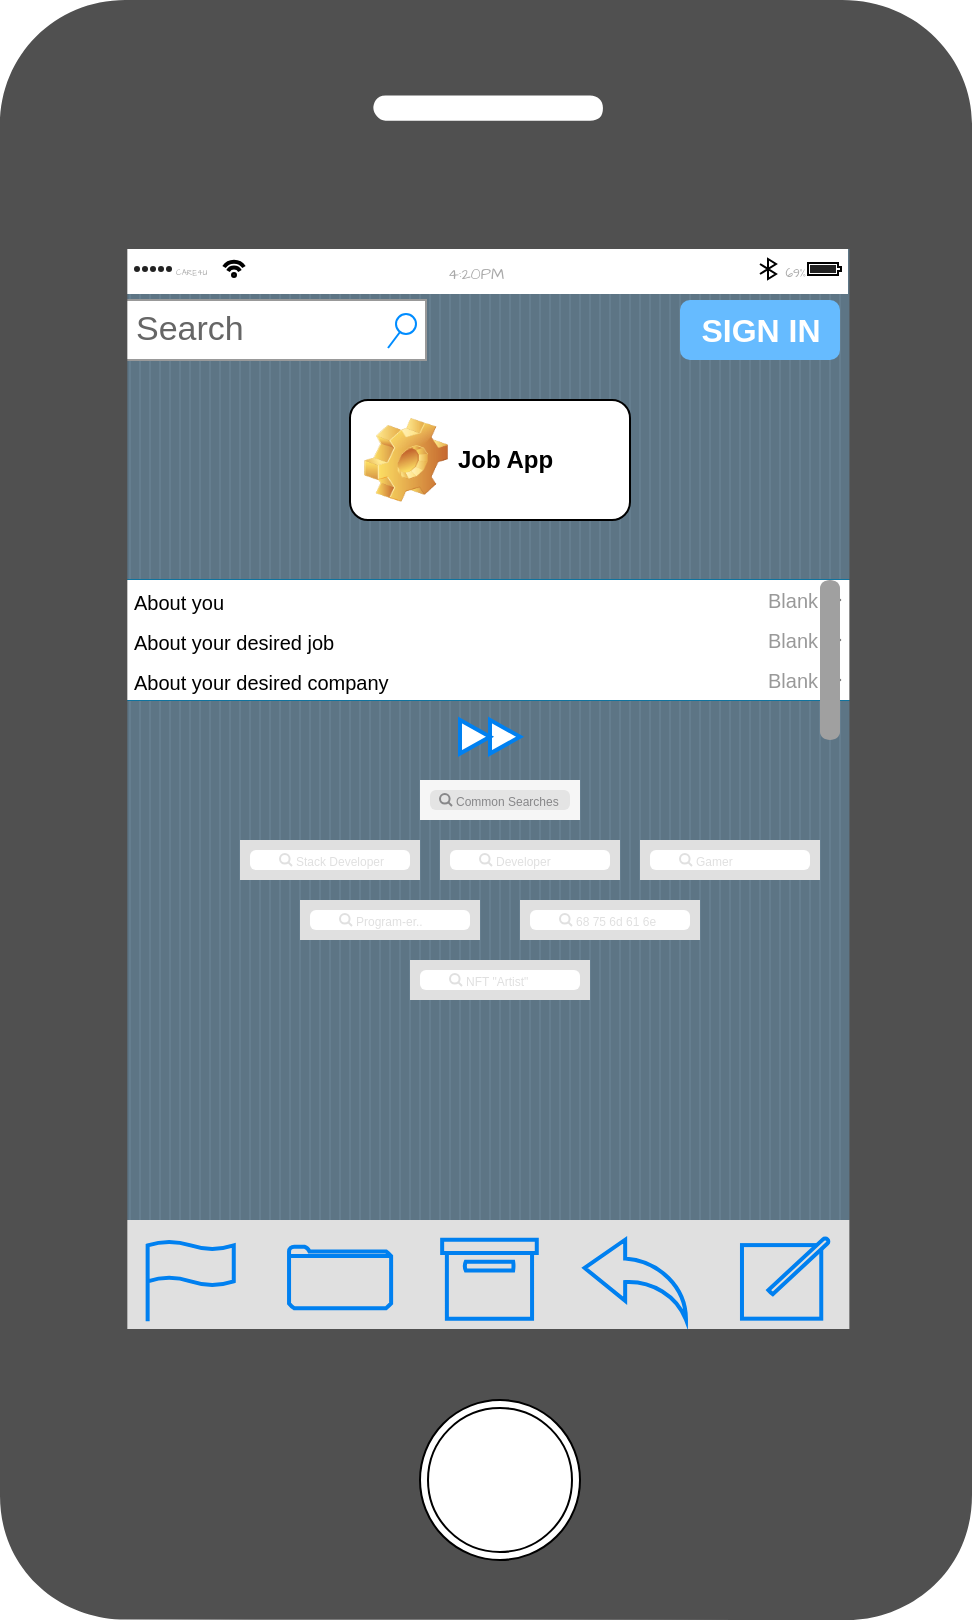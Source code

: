 <mxfile version="16.5.6" type="device" pages="8"><diagram id="8F--3WKHErho6ci6E_Cv" name="Page-1"><mxGraphModel dx="1673" dy="965" grid="1" gridSize="10" guides="1" tooltips="1" connect="1" arrows="1" fold="1" page="1" pageScale="1" pageWidth="850" pageHeight="1100" math="0" shadow="0"><root><mxCell id="0"/><mxCell id="1" parent="0"/><mxCell id="zxp2WTBrzw5xOPhpRZoo-63" value="" style="verticalLabelPosition=bottom;verticalAlign=top;html=1;shadow=0;dashed=0;strokeWidth=1;shape=mxgraph.ios.iBgStriped;strokeColor=#18211b;fillColor=#5D7585;strokeColor2=#657E8F;" vertex="1" parent="1"><mxGeometry x="210" y="190" width="370" height="550" as="geometry"/></mxCell><mxCell id="zxp2WTBrzw5xOPhpRZoo-17" value="" style="html=1;strokeWidth=1;shadow=0;dashed=0;shape=mxgraph.ios7ui.appBar;fillColor=#ffffff;gradientColor=none;sketch=0;hachureGap=4;pointerEvents=0;fontFamily=Architects Daughter;fontSource=https%3A%2F%2Ffonts.googleapis.com%2Fcss%3Ffamily%3DArchitects%2BDaughter;fontSize=20;" vertex="1" parent="1"><mxGeometry x="212" y="192" width="362" height="25" as="geometry"/></mxCell><mxCell id="zxp2WTBrzw5xOPhpRZoo-18" value="CARE4U" style="shape=rect;align=left;fontSize=8;spacingLeft=24;fontSize=4;fontColor=#aaaaaa;strokeColor=none;fillColor=none;spacingTop=4;sketch=0;hachureGap=4;pointerEvents=0;fontFamily=Architects Daughter;fontSource=https%3A%2F%2Ffonts.googleapis.com%2Fcss%3Ffamily%3DArchitects%2BDaughter;" vertex="1" parent="zxp2WTBrzw5xOPhpRZoo-17"><mxGeometry y="0.5" width="50" height="13" relative="1" as="geometry"><mxPoint y="-6.5" as="offset"/></mxGeometry></mxCell><mxCell id="zxp2WTBrzw5xOPhpRZoo-19" value="4:20PM" style="shape=rect;fontSize=8;fontColor=#aaaaaa;strokeColor=none;fillColor=none;spacingTop=4;sketch=0;hachureGap=4;pointerEvents=0;fontFamily=Architects Daughter;fontSource=https%3A%2F%2Ffonts.googleapis.com%2Fcss%3Ffamily%3DArchitects%2BDaughter;" vertex="1" parent="zxp2WTBrzw5xOPhpRZoo-17"><mxGeometry x="0.5" y="0.5" width="50" height="13" relative="1" as="geometry"><mxPoint x="-30" y="-6.5" as="offset"/></mxGeometry></mxCell><mxCell id="zxp2WTBrzw5xOPhpRZoo-20" value="69%" style="shape=rect;align=right;fontSize=8;spacingRight=19;fontSize=6;fontColor=#aaaaaa;strokeColor=none;fillColor=none;spacingTop=4;sketch=0;hachureGap=4;pointerEvents=0;fontFamily=Architects Daughter;fontSource=https%3A%2F%2Ffonts.googleapis.com%2Fcss%3Ffamily%3DArchitects%2BDaughter;" vertex="1" parent="zxp2WTBrzw5xOPhpRZoo-17"><mxGeometry x="1" y="0.5" width="45" height="13" relative="1" as="geometry"><mxPoint x="-45" y="-6.5" as="offset"/></mxGeometry></mxCell><object label="Middle" id="zxp2WTBrzw5xOPhpRZoo-49"><mxCell parent="0"/></object><mxCell id="zxp2WTBrzw5xOPhpRZoo-50" value="" style="shape=rect;fillColor=#b1ddf0;shadow=0;strokeColor=#10739e;" vertex="1" parent="zxp2WTBrzw5xOPhpRZoo-49"><mxGeometry x="210" y="360" width="370" height="60" as="geometry"/></mxCell><UserObject label="About your desired job" link="data:page/id,gh9uL9SnrX3M-RZU72TM" id="zxp2WTBrzw5xOPhpRZoo-51"><mxCell style="shape=rect;strokeColor=none;fontSize=10;fontColor=#000000;resizeWidth=1;align=left;spacingTop=2;spacingLeft=5;" vertex="1" parent="zxp2WTBrzw5xOPhpRZoo-50"><mxGeometry width="370.0" height="20" relative="1" as="geometry"><mxPoint y="20" as="offset"/></mxGeometry></mxCell></UserObject><mxCell id="zxp2WTBrzw5xOPhpRZoo-52" value="Blank" style="shape=mxgraph.ios7.misc.right;strokeColor=#666666;labelPosition=left;verticalLabelPosition=middle;align=right;verticalAlign=middle;fontSize=10;spacingRight=4;fontColor=#999999;" vertex="1" parent="zxp2WTBrzw5xOPhpRZoo-51"><mxGeometry x="1" y="0.5" width="5" height="10" relative="1" as="geometry"><mxPoint x="-15" y="-5" as="offset"/></mxGeometry></mxCell><UserObject label="About you" link="data:page/id,dZhnq3UU5DLcA_pjxdsm" id="zxp2WTBrzw5xOPhpRZoo-53"><mxCell style="shape=rect;strokeColor=none;fontSize=10;fontColor=#000000;resizeWidth=1;align=left;spacingTop=2;spacingLeft=5;" vertex="1" parent="zxp2WTBrzw5xOPhpRZoo-50"><mxGeometry width="370.0" height="20" relative="1" as="geometry"/></mxCell></UserObject><mxCell id="zxp2WTBrzw5xOPhpRZoo-54" value="Blank" style="shape=mxgraph.ios7.misc.right;strokeColor=#666666;labelPosition=left;verticalLabelPosition=middle;align=right;verticalAlign=middle;fontSize=10;spacingRight=4;fontColor=#999999;" vertex="1" parent="zxp2WTBrzw5xOPhpRZoo-53"><mxGeometry x="1" y="0.5" width="5" height="10" relative="1" as="geometry"><mxPoint x="-15" y="-5" as="offset"/></mxGeometry></mxCell><UserObject label="About your desired company" link="data:page/id,f68N-ORYtYQGGtLERJ6L" id="zxp2WTBrzw5xOPhpRZoo-55"><mxCell style="shape=rect;strokeColor=none;fontSize=10;fontColor=#000000;resizeWidth=1;align=left;spacingTop=2;spacingLeft=5;" vertex="1" parent="zxp2WTBrzw5xOPhpRZoo-50"><mxGeometry width="370.0" height="20" relative="1" as="geometry"><mxPoint y="40" as="offset"/></mxGeometry></mxCell></UserObject><mxCell id="zxp2WTBrzw5xOPhpRZoo-56" value="Blank" style="shape=mxgraph.ios7.misc.right;strokeColor=#666666;labelPosition=left;verticalLabelPosition=middle;align=right;verticalAlign=middle;fontSize=10;spacingRight=4;fontColor=#999999;" vertex="1" parent="zxp2WTBrzw5xOPhpRZoo-55"><mxGeometry x="1" y="0.5" width="5" height="10" relative="1" as="geometry"><mxPoint x="-15" y="-5" as="offset"/></mxGeometry></mxCell><mxCell id="zxp2WTBrzw5xOPhpRZoo-64" value="" style="html=1;verticalLabelPosition=bottom;labelBackgroundColor=#ffffff;verticalAlign=top;shadow=0;dashed=0;strokeWidth=2;shape=mxgraph.ios7.misc.message_bar;strokeColor=#0080F0;fillColor=#e0e0e0;aspect=fixed;" vertex="1" parent="zxp2WTBrzw5xOPhpRZoo-49"><mxGeometry x="210" y="680" width="370" height="59.2" as="geometry"/></mxCell><mxCell id="zxp2WTBrzw5xOPhpRZoo-66" value="Job App" style="label;whiteSpace=wrap;html=1;image=img/clipart/Gear_128x128.png" vertex="1" parent="zxp2WTBrzw5xOPhpRZoo-49"><mxGeometry x="325" y="270" width="140" height="60" as="geometry"/></mxCell><mxCell id="zxp2WTBrzw5xOPhpRZoo-73" value="" style="shape=rect;fillColor=#F6F6F6;strokeColor=none;" vertex="1" parent="zxp2WTBrzw5xOPhpRZoo-49"><mxGeometry x="360" y="460" width="80" height="20" as="geometry"/></mxCell><mxCell id="zxp2WTBrzw5xOPhpRZoo-74" value="" style="html=1;strokeWidth=1;shadow=0;dashed=0;shape=mxgraph.ios7ui.marginRect;rx=3;ry=3;rectMargin=5;fillColor=#E4E4E4;strokeColor=none;" vertex="1" parent="zxp2WTBrzw5xOPhpRZoo-73"><mxGeometry width="80.0" height="20" as="geometry"/></mxCell><mxCell id="zxp2WTBrzw5xOPhpRZoo-75" value="Common Searches" style="shape=mxgraph.ios7.icons.looking_glass;strokeColor=#878789;fillColor=none;fontColor=#878789;labelPosition=right;verticalLabelPosition=middle;align=left;verticalAlign=middle;fontSize=6;fontStyle=0;spacingTop=2;sketch=0;" vertex="1" parent="zxp2WTBrzw5xOPhpRZoo-73"><mxGeometry x="0.5" y="0.5" width="6" height="6" relative="1" as="geometry"><mxPoint x="-30" y="-3" as="offset"/></mxGeometry></mxCell><mxCell id="zxp2WTBrzw5xOPhpRZoo-83" value="Search" style="strokeWidth=1;shadow=0;dashed=0;align=center;html=1;shape=mxgraph.mockup.forms.searchBox;strokeColor=#999999;mainText=;strokeColor2=#008cff;fontColor=#666666;fontSize=17;align=left;spacingLeft=3;" vertex="1" parent="zxp2WTBrzw5xOPhpRZoo-49"><mxGeometry x="213" y="220" width="150" height="30" as="geometry"/></mxCell><mxCell id="zxp2WTBrzw5xOPhpRZoo-105" value="" style="group" vertex="1" connectable="0" parent="zxp2WTBrzw5xOPhpRZoo-49"><mxGeometry x="270" y="490" width="290" height="80" as="geometry"/></mxCell><mxCell id="zxp2WTBrzw5xOPhpRZoo-87" value="" style="shape=rect;fillColor=#e0e0e0;strokeColor=none;" vertex="1" parent="zxp2WTBrzw5xOPhpRZoo-105"><mxGeometry width="90" height="20" as="geometry"/></mxCell><mxCell id="zxp2WTBrzw5xOPhpRZoo-88" value="" style="html=1;strokeWidth=1;shadow=0;dashed=0;shape=mxgraph.ios7ui.marginRect;rx=3;ry=3;rectMargin=5;strokeColor=none;" vertex="1" parent="zxp2WTBrzw5xOPhpRZoo-87"><mxGeometry width="90" height="20" as="geometry"/></mxCell><mxCell id="zxp2WTBrzw5xOPhpRZoo-89" value="Stack Developer" style="shape=mxgraph.ios7.icons.looking_glass;strokeColor=#e0e0e0;fillColor=none;fontColor=#e0e0e0;labelPosition=right;verticalLabelPosition=middle;align=left;verticalAlign=middle;fontSize=6;fontStyle=0;spacingTop=2;sketch=0;" vertex="1" parent="zxp2WTBrzw5xOPhpRZoo-87"><mxGeometry x="0.5" y="0.5" width="6" height="6" relative="1" as="geometry"><mxPoint x="-25" y="-3" as="offset"/></mxGeometry></mxCell><mxCell id="zxp2WTBrzw5xOPhpRZoo-90" value="" style="shape=rect;fillColor=#e0e0e0;strokeColor=none;" vertex="1" parent="zxp2WTBrzw5xOPhpRZoo-105"><mxGeometry x="100" width="90" height="20" as="geometry"/></mxCell><mxCell id="zxp2WTBrzw5xOPhpRZoo-91" value="" style="html=1;strokeWidth=1;shadow=0;dashed=0;shape=mxgraph.ios7ui.marginRect;rx=3;ry=3;rectMargin=5;strokeColor=none;" vertex="1" parent="zxp2WTBrzw5xOPhpRZoo-90"><mxGeometry width="90" height="20" as="geometry"/></mxCell><mxCell id="zxp2WTBrzw5xOPhpRZoo-92" value="Developer" style="shape=mxgraph.ios7.icons.looking_glass;strokeColor=#e0e0e0;fillColor=none;fontColor=#e0e0e0;labelPosition=right;verticalLabelPosition=middle;align=left;verticalAlign=middle;fontSize=6;fontStyle=0;spacingTop=2;sketch=0;" vertex="1" parent="zxp2WTBrzw5xOPhpRZoo-90"><mxGeometry x="0.5" y="0.5" width="6" height="6" relative="1" as="geometry"><mxPoint x="-25" y="-3" as="offset"/></mxGeometry></mxCell><mxCell id="zxp2WTBrzw5xOPhpRZoo-93" value="" style="shape=rect;fillColor=#e0e0e0;strokeColor=none;" vertex="1" parent="zxp2WTBrzw5xOPhpRZoo-105"><mxGeometry x="200" width="90" height="20" as="geometry"/></mxCell><mxCell id="zxp2WTBrzw5xOPhpRZoo-94" value="" style="html=1;strokeWidth=1;shadow=0;dashed=0;shape=mxgraph.ios7ui.marginRect;rx=3;ry=3;rectMargin=5;strokeColor=none;" vertex="1" parent="zxp2WTBrzw5xOPhpRZoo-93"><mxGeometry width="90" height="20" as="geometry"/></mxCell><mxCell id="zxp2WTBrzw5xOPhpRZoo-95" value="Gamer" style="shape=mxgraph.ios7.icons.looking_glass;strokeColor=#e0e0e0;fillColor=none;fontColor=#e0e0e0;labelPosition=right;verticalLabelPosition=middle;align=left;verticalAlign=middle;fontSize=6;fontStyle=0;spacingTop=2;sketch=0;" vertex="1" parent="zxp2WTBrzw5xOPhpRZoo-93"><mxGeometry x="0.5" y="0.5" width="6" height="6" relative="1" as="geometry"><mxPoint x="-25" y="-3" as="offset"/></mxGeometry></mxCell><mxCell id="zxp2WTBrzw5xOPhpRZoo-96" value="" style="shape=rect;fillColor=#e0e0e0;strokeColor=none;" vertex="1" parent="zxp2WTBrzw5xOPhpRZoo-105"><mxGeometry x="30" y="30" width="90" height="20" as="geometry"/></mxCell><mxCell id="zxp2WTBrzw5xOPhpRZoo-97" value="" style="html=1;strokeWidth=1;shadow=0;dashed=0;shape=mxgraph.ios7ui.marginRect;rx=3;ry=3;rectMargin=5;strokeColor=none;" vertex="1" parent="zxp2WTBrzw5xOPhpRZoo-96"><mxGeometry width="90" height="20" as="geometry"/></mxCell><mxCell id="zxp2WTBrzw5xOPhpRZoo-98" value="Program-er.." style="shape=mxgraph.ios7.icons.looking_glass;strokeColor=#e0e0e0;fillColor=none;fontColor=#e0e0e0;labelPosition=right;verticalLabelPosition=middle;align=left;verticalAlign=middle;fontSize=6;fontStyle=0;spacingTop=2;sketch=0;" vertex="1" parent="zxp2WTBrzw5xOPhpRZoo-96"><mxGeometry x="0.5" y="0.5" width="6" height="6" relative="1" as="geometry"><mxPoint x="-25" y="-3" as="offset"/></mxGeometry></mxCell><mxCell id="zxp2WTBrzw5xOPhpRZoo-99" value="" style="shape=rect;fillColor=#e0e0e0;strokeColor=none;" vertex="1" parent="zxp2WTBrzw5xOPhpRZoo-105"><mxGeometry x="140" y="30" width="90" height="20" as="geometry"/></mxCell><mxCell id="zxp2WTBrzw5xOPhpRZoo-100" value="" style="html=1;strokeWidth=1;shadow=0;dashed=0;shape=mxgraph.ios7ui.marginRect;rx=3;ry=3;rectMargin=5;strokeColor=none;" vertex="1" parent="zxp2WTBrzw5xOPhpRZoo-99"><mxGeometry width="90" height="20" as="geometry"/></mxCell><mxCell id="zxp2WTBrzw5xOPhpRZoo-101" value="68 75 6d 61 6e" style="shape=mxgraph.ios7.icons.looking_glass;strokeColor=#e0e0e0;fillColor=none;fontColor=#e0e0e0;labelPosition=right;verticalLabelPosition=middle;align=left;verticalAlign=middle;fontSize=6;fontStyle=0;spacingTop=2;sketch=0;" vertex="1" parent="zxp2WTBrzw5xOPhpRZoo-99"><mxGeometry x="0.5" y="0.5" width="6" height="6" relative="1" as="geometry"><mxPoint x="-25" y="-3" as="offset"/></mxGeometry></mxCell><mxCell id="zxp2WTBrzw5xOPhpRZoo-102" value="" style="shape=rect;fillColor=#e0e0e0;strokeColor=none;" vertex="1" parent="zxp2WTBrzw5xOPhpRZoo-105"><mxGeometry x="85" y="60" width="90" height="20" as="geometry"/></mxCell><mxCell id="zxp2WTBrzw5xOPhpRZoo-103" value="" style="html=1;strokeWidth=1;shadow=0;dashed=0;shape=mxgraph.ios7ui.marginRect;rx=3;ry=3;rectMargin=5;strokeColor=none;" vertex="1" parent="zxp2WTBrzw5xOPhpRZoo-102"><mxGeometry width="90" height="20" as="geometry"/></mxCell><mxCell id="zxp2WTBrzw5xOPhpRZoo-104" value="NFT &quot;Artist&quot;" style="shape=mxgraph.ios7.icons.looking_glass;strokeColor=#e0e0e0;fillColor=none;fontColor=#e0e0e0;labelPosition=right;verticalLabelPosition=middle;align=left;verticalAlign=middle;fontSize=6;fontStyle=0;spacingTop=2;sketch=0;" vertex="1" parent="zxp2WTBrzw5xOPhpRZoo-102"><mxGeometry x="0.5" y="0.5" width="6" height="6" relative="1" as="geometry"><mxPoint x="-25" y="-3" as="offset"/></mxGeometry></mxCell><UserObject label="SIGN IN" link="data:page/id,II9d98pXjtJIiGHcRVCG" id="UG6LuX7MMzrMJSlju0l9-1"><mxCell style="strokeWidth=1;shadow=0;dashed=0;align=center;html=1;shape=mxgraph.mockup.forms.rrect;rSize=5;strokeColor=none;fontColor=#ffffff;fillColor=#66bbff;fontSize=16;fontStyle=1;" vertex="1" parent="zxp2WTBrzw5xOPhpRZoo-49"><mxGeometry x="490" y="220" width="80" height="30" as="geometry"/></mxCell></UserObject><UserObject label="" link="data:page/id,q2O6A3YuO4HRsZjSf5r9" id="_aqyz2xT7F5Lq5ihfG4N-5"><mxCell style="html=1;verticalLabelPosition=bottom;align=center;labelBackgroundColor=#ffffff;verticalAlign=top;strokeWidth=2;strokeColor=#0080F0;shadow=0;dashed=0;shape=mxgraph.ios7.icons.forward;fontColor=#E8E8E8;" vertex="1" parent="zxp2WTBrzw5xOPhpRZoo-49"><mxGeometry x="380" y="430" width="30" height="16.8" as="geometry"/></mxCell></UserObject><object label="Top" id="zxp2WTBrzw5xOPhpRZoo-57"><mxCell parent="0"/></object><mxCell id="zxp2WTBrzw5xOPhpRZoo-58" value="" style="sketch=0;pointerEvents=1;shadow=0;dashed=0;html=1;strokeColor=none;fillColor=#505050;labelPosition=center;verticalLabelPosition=bottom;verticalAlign=top;outlineConnect=0;align=center;shape=mxgraph.office.devices.cell_phone_iphone_standalone;aspect=fixed;" vertex="1" parent="zxp2WTBrzw5xOPhpRZoo-57"><mxGeometry x="150" y="70" width="486" height="810" as="geometry"/></mxCell><mxCell id="zxp2WTBrzw5xOPhpRZoo-59" value="" style="html=1;verticalLabelPosition=bottom;labelBackgroundColor=#ffffff;verticalAlign=top;shadow=0;dashed=0;strokeWidth=2;shape=mxgraph.ios7.misc.scroll_(vertical);fillColor=#a0a0a0;" vertex="1" parent="zxp2WTBrzw5xOPhpRZoo-57"><mxGeometry x="560" y="360" width="10" height="80" as="geometry"/></mxCell><mxCell id="zxp2WTBrzw5xOPhpRZoo-60" value="" style="ellipse;shape=doubleEllipse;whiteSpace=wrap;html=1;" vertex="1" parent="zxp2WTBrzw5xOPhpRZoo-57"><mxGeometry x="360" y="770" width="80" height="80" as="geometry"/></mxCell></root></mxGraphModel></diagram><diagram id="II9d98pXjtJIiGHcRVCG" name="Sign In"><mxGraphModel dx="1185" dy="683" grid="1" gridSize="10" guides="1" tooltips="1" connect="1" arrows="1" fold="1" page="1" pageScale="1" pageWidth="850" pageHeight="1100" math="0" shadow="0"><root><mxCell id="QTF4wCytRWa08rcSgrPQ-0"/><object label="Background" id="gBQ5hNQuffFMnujvn8rn-3"><mxCell parent="QTF4wCytRWa08rcSgrPQ-0"/></object><mxCell id="zM04rT-5ktMViCv9mnfA-0" value="" style="verticalLabelPosition=bottom;verticalAlign=top;html=1;shadow=0;dashed=0;strokeWidth=1;shape=mxgraph.ios.iBgStriped;strokeColor=#18211b;fillColor=#5D7585;strokeColor2=#657E8F;" vertex="1" parent="gBQ5hNQuffFMnujvn8rn-3"><mxGeometry x="210" y="190" width="370" height="550" as="geometry"/></mxCell><mxCell id="zM04rT-5ktMViCv9mnfA-1" value="" style="html=1;strokeWidth=1;shadow=0;dashed=0;shape=mxgraph.ios7ui.appBar;fillColor=#ffffff;gradientColor=none;sketch=0;hachureGap=4;pointerEvents=0;fontFamily=Architects Daughter;fontSource=https%3A%2F%2Ffonts.googleapis.com%2Fcss%3Ffamily%3DArchitects%2BDaughter;fontSize=20;" vertex="1" parent="gBQ5hNQuffFMnujvn8rn-3"><mxGeometry x="212" y="192" width="362" height="25" as="geometry"/></mxCell><mxCell id="zM04rT-5ktMViCv9mnfA-2" value="CARE4U" style="shape=rect;align=left;fontSize=8;spacingLeft=24;fontSize=4;fontColor=#aaaaaa;strokeColor=none;fillColor=none;spacingTop=4;sketch=0;hachureGap=4;pointerEvents=0;fontFamily=Architects Daughter;fontSource=https%3A%2F%2Ffonts.googleapis.com%2Fcss%3Ffamily%3DArchitects%2BDaughter;" vertex="1" parent="zM04rT-5ktMViCv9mnfA-1"><mxGeometry y="0.5" width="50" height="13" relative="1" as="geometry"><mxPoint y="-6.5" as="offset"/></mxGeometry></mxCell><mxCell id="zM04rT-5ktMViCv9mnfA-3" value="4:20PM" style="shape=rect;fontSize=8;fontColor=#aaaaaa;strokeColor=none;fillColor=none;spacingTop=4;sketch=0;hachureGap=4;pointerEvents=0;fontFamily=Architects Daughter;fontSource=https%3A%2F%2Ffonts.googleapis.com%2Fcss%3Ffamily%3DArchitects%2BDaughter;" vertex="1" parent="zM04rT-5ktMViCv9mnfA-1"><mxGeometry x="0.5" y="0.5" width="50" height="13" relative="1" as="geometry"><mxPoint x="-30" y="-6.5" as="offset"/></mxGeometry></mxCell><mxCell id="zM04rT-5ktMViCv9mnfA-4" value="69%" style="shape=rect;align=right;fontSize=8;spacingRight=19;fontSize=6;fontColor=#aaaaaa;strokeColor=none;fillColor=none;spacingTop=4;sketch=0;hachureGap=4;pointerEvents=0;fontFamily=Architects Daughter;fontSource=https%3A%2F%2Ffonts.googleapis.com%2Fcss%3Ffamily%3DArchitects%2BDaughter;" vertex="1" parent="zM04rT-5ktMViCv9mnfA-1"><mxGeometry x="1" y="0.5" width="45" height="13" relative="1" as="geometry"><mxPoint x="-45" y="-6.5" as="offset"/></mxGeometry></mxCell><mxCell id="DDOivpcQ_GiXZrWWHmwy-0" value="" style="html=1;verticalLabelPosition=bottom;labelBackgroundColor=#ffffff;verticalAlign=top;shadow=0;dashed=0;strokeWidth=2;shape=mxgraph.ios7.misc.message_bar;strokeColor=#0080F0;fillColor=#e0e0e0;aspect=fixed;" vertex="1" parent="gBQ5hNQuffFMnujvn8rn-3"><mxGeometry x="210" y="680" width="370" height="59.2" as="geometry"/></mxCell><mxCell id="-6hXyi2uX1MTKoWYi4F4-0" value="" style="strokeWidth=1;shadow=0;dashed=0;align=center;html=1;shape=mxgraph.mockup.forms.rrect;rSize=0;strokeColor=#999999;fillColor=#ffffff;" vertex="1" parent="gBQ5hNQuffFMnujvn8rn-3"><mxGeometry x="290" y="280" width="200" height="300" as="geometry"/></mxCell><mxCell id="-6hXyi2uX1MTKoWYi4F4-1" value="Sign In" style="strokeWidth=1;shadow=0;dashed=0;align=center;html=1;shape=mxgraph.mockup.forms.anchor;fontSize=12;fontColor=#666666;align=left;resizeWidth=1;spacingLeft=0;" vertex="1" parent="-6hXyi2uX1MTKoWYi4F4-0"><mxGeometry width="100" height="20" relative="1" as="geometry"><mxPoint x="10" y="10" as="offset"/></mxGeometry></mxCell><mxCell id="-6hXyi2uX1MTKoWYi4F4-2" value="" style="shape=line;strokeColor=#ddeeff;strokeWidth=2;html=1;resizeWidth=1;" vertex="1" parent="-6hXyi2uX1MTKoWYi4F4-0"><mxGeometry width="180" height="10" relative="1" as="geometry"><mxPoint x="10" y="30" as="offset"/></mxGeometry></mxCell><mxCell id="-6hXyi2uX1MTKoWYi4F4-3" value="User Name:" style="strokeWidth=1;shadow=0;dashed=0;align=center;html=1;shape=mxgraph.mockup.forms.anchor;fontSize=12;fontColor=#666666;align=left;resizeWidth=1;spacingLeft=0;" vertex="1" parent="-6hXyi2uX1MTKoWYi4F4-0"><mxGeometry width="100" height="20" relative="1" as="geometry"><mxPoint x="10" y="40" as="offset"/></mxGeometry></mxCell><mxCell id="-6hXyi2uX1MTKoWYi4F4-4" value="johndoe" style="strokeWidth=1;shadow=0;dashed=0;align=center;html=1;shape=mxgraph.mockup.forms.rrect;rSize=0;strokeColor=#999999;fontColor=#666666;align=left;spacingLeft=5;resizeWidth=1;" vertex="1" parent="-6hXyi2uX1MTKoWYi4F4-0"><mxGeometry width="150" height="25" relative="1" as="geometry"><mxPoint x="10" y="60" as="offset"/></mxGeometry></mxCell><mxCell id="-6hXyi2uX1MTKoWYi4F4-5" value="Password:" style="strokeWidth=1;shadow=0;dashed=0;align=center;html=1;shape=mxgraph.mockup.forms.anchor;fontSize=12;fontColor=#666666;align=left;resizeWidth=1;spacingLeft=0;" vertex="1" parent="-6hXyi2uX1MTKoWYi4F4-0"><mxGeometry width="100" height="20" relative="1" as="geometry"><mxPoint x="10" y="95" as="offset"/></mxGeometry></mxCell><mxCell id="-6hXyi2uX1MTKoWYi4F4-6" value="********" style="strokeWidth=1;shadow=0;dashed=0;align=center;html=1;shape=mxgraph.mockup.forms.rrect;rSize=0;strokeColor=#999999;fontColor=#666666;align=left;spacingLeft=5;resizeWidth=1;" vertex="1" parent="-6hXyi2uX1MTKoWYi4F4-0"><mxGeometry width="150" height="25" relative="1" as="geometry"><mxPoint x="10" y="115" as="offset"/></mxGeometry></mxCell><UserObject label="SIGN IN" link="data:page/id,dZhnq3UU5DLcA_pjxdsm" id="-6hXyi2uX1MTKoWYi4F4-7"><mxCell style="strokeWidth=1;shadow=0;dashed=0;align=center;html=1;shape=mxgraph.mockup.forms.rrect;rSize=5;strokeColor=none;fontColor=#ffffff;fillColor=#66bbff;fontSize=16;fontStyle=1;" vertex="1" parent="-6hXyi2uX1MTKoWYi4F4-0"><mxGeometry y="1" width="80" height="30" relative="1" as="geometry"><mxPoint x="20" y="-150" as="offset"/></mxGeometry></mxCell></UserObject><mxCell id="-6hXyi2uX1MTKoWYi4F4-8" value="Forgot Password?" style="strokeWidth=1;shadow=0;dashed=0;align=center;html=1;shape=mxgraph.mockup.forms.anchor;fontSize=12;fontColor=#9999ff;align=left;spacingLeft=0;fontStyle=4;resizeWidth=1;" vertex="1" parent="-6hXyi2uX1MTKoWYi4F4-0"><mxGeometry y="1" width="150" height="20" relative="1" as="geometry"><mxPoint x="10" y="-110" as="offset"/></mxGeometry></mxCell><mxCell id="-6hXyi2uX1MTKoWYi4F4-9" value="" style="shape=line;strokeColor=#ddeeff;strokeWidth=2;html=1;resizeWidth=1;" vertex="1" parent="-6hXyi2uX1MTKoWYi4F4-0"><mxGeometry y="1" width="180" height="10" relative="1" as="geometry"><mxPoint x="10" y="-90" as="offset"/></mxGeometry></mxCell><mxCell id="-6hXyi2uX1MTKoWYi4F4-10" value="New User" style="strokeWidth=1;shadow=0;dashed=0;align=center;html=1;shape=mxgraph.mockup.forms.anchor;fontSize=12;fontColor=#666666;align=left;spacingLeft=0;resizeWidth=1;" vertex="1" parent="-6hXyi2uX1MTKoWYi4F4-0"><mxGeometry y="1" width="150" height="20" relative="1" as="geometry"><mxPoint x="10" y="-70" as="offset"/></mxGeometry></mxCell><UserObject label="SIGN UP" link="data:page/id,-QzihyROyL2bj__eMi1D" id="-6hXyi2uX1MTKoWYi4F4-11"><mxCell style="strokeWidth=1;shadow=0;dashed=0;align=center;html=1;shape=mxgraph.mockup.forms.rrect;rSize=5;strokeColor=none;fontColor=#ffffff;fillColor=#66bbff;fontSize=16;fontStyle=1;" vertex="1" parent="-6hXyi2uX1MTKoWYi4F4-0"><mxGeometry y="1" width="80" height="30" relative="1" as="geometry"><mxPoint x="20" y="-50" as="offset"/></mxGeometry></mxCell></UserObject><object label="Middle" id="gBQ5hNQuffFMnujvn8rn-4"><mxCell parent="QTF4wCytRWa08rcSgrPQ-0"/></object><object label="Top" id="QTF4wCytRWa08rcSgrPQ-1"><mxCell parent="QTF4wCytRWa08rcSgrPQ-0"/></object><mxCell id="gBQ5hNQuffFMnujvn8rn-0" value="" style="sketch=0;pointerEvents=1;shadow=0;dashed=0;html=1;strokeColor=none;fillColor=#505050;labelPosition=center;verticalLabelPosition=bottom;verticalAlign=top;outlineConnect=0;align=center;shape=mxgraph.office.devices.cell_phone_iphone_standalone;aspect=fixed;" vertex="1" parent="QTF4wCytRWa08rcSgrPQ-1"><mxGeometry x="150" y="70" width="486" height="810" as="geometry"/></mxCell><mxCell id="gBQ5hNQuffFMnujvn8rn-1" value="" style="html=1;verticalLabelPosition=bottom;labelBackgroundColor=#ffffff;verticalAlign=top;shadow=0;dashed=0;strokeWidth=2;shape=mxgraph.ios7.misc.scroll_(vertical);fillColor=#a0a0a0;" vertex="1" parent="QTF4wCytRWa08rcSgrPQ-1"><mxGeometry x="560" y="360" width="10" height="80" as="geometry"/></mxCell><mxCell id="gBQ5hNQuffFMnujvn8rn-2" value="" style="ellipse;shape=doubleEllipse;whiteSpace=wrap;html=1;" vertex="1" parent="QTF4wCytRWa08rcSgrPQ-1"><mxGeometry x="360" y="770" width="80" height="80" as="geometry"/></mxCell></root></mxGraphModel></diagram><diagram name="Sign Up" id="-QzihyROyL2bj__eMi1D"><mxGraphModel dx="981" dy="566" grid="1" gridSize="10" guides="1" tooltips="1" connect="1" arrows="1" fold="1" page="1" pageScale="1" pageWidth="850" pageHeight="1100" math="0" shadow="0"><root><mxCell id="2tu66PRgtcuOou0r5igQ-0"/><object label="Background" id="2tu66PRgtcuOou0r5igQ-1"><mxCell parent="2tu66PRgtcuOou0r5igQ-0"/></object><mxCell id="2tu66PRgtcuOou0r5igQ-2" value="" style="verticalLabelPosition=bottom;verticalAlign=top;html=1;shadow=0;dashed=0;strokeWidth=1;shape=mxgraph.ios.iBgStriped;strokeColor=#18211b;fillColor=#5D7585;strokeColor2=#657E8F;" vertex="1" parent="2tu66PRgtcuOou0r5igQ-1"><mxGeometry x="210" y="190" width="370" height="550" as="geometry"/></mxCell><mxCell id="2tu66PRgtcuOou0r5igQ-3" value="" style="html=1;strokeWidth=1;shadow=0;dashed=0;shape=mxgraph.ios7ui.appBar;fillColor=#ffffff;gradientColor=none;sketch=0;hachureGap=4;pointerEvents=0;fontFamily=Architects Daughter;fontSource=https%3A%2F%2Ffonts.googleapis.com%2Fcss%3Ffamily%3DArchitects%2BDaughter;fontSize=20;" vertex="1" parent="2tu66PRgtcuOou0r5igQ-1"><mxGeometry x="212" y="192" width="362" height="25" as="geometry"/></mxCell><mxCell id="2tu66PRgtcuOou0r5igQ-4" value="CARE4U" style="shape=rect;align=left;fontSize=8;spacingLeft=24;fontSize=4;fontColor=#aaaaaa;strokeColor=none;fillColor=none;spacingTop=4;sketch=0;hachureGap=4;pointerEvents=0;fontFamily=Architects Daughter;fontSource=https%3A%2F%2Ffonts.googleapis.com%2Fcss%3Ffamily%3DArchitects%2BDaughter;" vertex="1" parent="2tu66PRgtcuOou0r5igQ-3"><mxGeometry y="0.5" width="50" height="13" relative="1" as="geometry"><mxPoint y="-6.5" as="offset"/></mxGeometry></mxCell><mxCell id="2tu66PRgtcuOou0r5igQ-5" value="4:20PM" style="shape=rect;fontSize=8;fontColor=#aaaaaa;strokeColor=none;fillColor=none;spacingTop=4;sketch=0;hachureGap=4;pointerEvents=0;fontFamily=Architects Daughter;fontSource=https%3A%2F%2Ffonts.googleapis.com%2Fcss%3Ffamily%3DArchitects%2BDaughter;" vertex="1" parent="2tu66PRgtcuOou0r5igQ-3"><mxGeometry x="0.5" y="0.5" width="50" height="13" relative="1" as="geometry"><mxPoint x="-30" y="-6.5" as="offset"/></mxGeometry></mxCell><mxCell id="2tu66PRgtcuOou0r5igQ-6" value="69%" style="shape=rect;align=right;fontSize=8;spacingRight=19;fontSize=6;fontColor=#aaaaaa;strokeColor=none;fillColor=none;spacingTop=4;sketch=0;hachureGap=4;pointerEvents=0;fontFamily=Architects Daughter;fontSource=https%3A%2F%2Ffonts.googleapis.com%2Fcss%3Ffamily%3DArchitects%2BDaughter;" vertex="1" parent="2tu66PRgtcuOou0r5igQ-3"><mxGeometry x="1" y="0.5" width="45" height="13" relative="1" as="geometry"><mxPoint x="-45" y="-6.5" as="offset"/></mxGeometry></mxCell><mxCell id="2tu66PRgtcuOou0r5igQ-7" value="" style="html=1;verticalLabelPosition=bottom;labelBackgroundColor=#ffffff;verticalAlign=top;shadow=0;dashed=0;strokeWidth=2;shape=mxgraph.ios7.misc.message_bar;strokeColor=#0080F0;fillColor=#e0e0e0;aspect=fixed;" vertex="1" parent="2tu66PRgtcuOou0r5igQ-1"><mxGeometry x="210" y="680" width="370" height="59.2" as="geometry"/></mxCell><mxCell id="2tu66PRgtcuOou0r5igQ-8" value="" style="strokeWidth=1;shadow=0;dashed=0;align=center;html=1;shape=mxgraph.mockup.forms.rrect;rSize=0;strokeColor=#999999;fillColor=#ffffff;" vertex="1" parent="2tu66PRgtcuOou0r5igQ-1"><mxGeometry x="290" y="280" width="200" height="300" as="geometry"/></mxCell><mxCell id="2tu66PRgtcuOou0r5igQ-9" value="Sign Up" style="strokeWidth=1;shadow=0;dashed=0;align=center;html=1;shape=mxgraph.mockup.forms.anchor;fontSize=12;fontColor=#666666;align=left;resizeWidth=1;spacingLeft=0;" vertex="1" parent="2tu66PRgtcuOou0r5igQ-8"><mxGeometry width="100" height="20" relative="1" as="geometry"><mxPoint x="10" y="10" as="offset"/></mxGeometry></mxCell><mxCell id="2tu66PRgtcuOou0r5igQ-10" value="" style="shape=line;strokeColor=#ddeeff;strokeWidth=2;html=1;resizeWidth=1;" vertex="1" parent="2tu66PRgtcuOou0r5igQ-8"><mxGeometry width="180" height="10" relative="1" as="geometry"><mxPoint x="10" y="30" as="offset"/></mxGeometry></mxCell><mxCell id="2tu66PRgtcuOou0r5igQ-11" value="User Name:" style="strokeWidth=1;shadow=0;dashed=0;align=center;html=1;shape=mxgraph.mockup.forms.anchor;fontSize=12;fontColor=#666666;align=left;resizeWidth=1;spacingLeft=0;" vertex="1" parent="2tu66PRgtcuOou0r5igQ-8"><mxGeometry width="100" height="20" relative="1" as="geometry"><mxPoint x="10" y="40" as="offset"/></mxGeometry></mxCell><mxCell id="2tu66PRgtcuOou0r5igQ-12" value="johndoe21" style="strokeWidth=1;shadow=0;dashed=0;align=center;html=1;shape=mxgraph.mockup.forms.rrect;rSize=0;strokeColor=#999999;fontColor=#666666;align=left;spacingLeft=5;resizeWidth=1;" vertex="1" parent="2tu66PRgtcuOou0r5igQ-8"><mxGeometry width="150" height="25" relative="1" as="geometry"><mxPoint x="10" y="60" as="offset"/></mxGeometry></mxCell><mxCell id="2tu66PRgtcuOou0r5igQ-13" value="Password:" style="strokeWidth=1;shadow=0;dashed=0;align=center;html=1;shape=mxgraph.mockup.forms.anchor;fontSize=12;fontColor=#666666;align=left;resizeWidth=1;spacingLeft=0;" vertex="1" parent="2tu66PRgtcuOou0r5igQ-8"><mxGeometry width="100" height="20" relative="1" as="geometry"><mxPoint x="10" y="140" as="offset"/></mxGeometry></mxCell><mxCell id="2tu66PRgtcuOou0r5igQ-14" value="********" style="strokeWidth=1;shadow=0;dashed=0;align=center;html=1;shape=mxgraph.mockup.forms.rrect;rSize=0;strokeColor=#999999;fontColor=#666666;align=left;spacingLeft=5;resizeWidth=1;" vertex="1" parent="2tu66PRgtcuOou0r5igQ-8"><mxGeometry width="150" height="25" relative="1" as="geometry"><mxPoint x="10" y="160" as="offset"/></mxGeometry></mxCell><mxCell id="2tu66PRgtcuOou0r5igQ-17" value="" style="shape=line;strokeColor=#ddeeff;strokeWidth=2;html=1;resizeWidth=1;" vertex="1" parent="2tu66PRgtcuOou0r5igQ-8"><mxGeometry y="1" width="180" height="10" relative="1" as="geometry"><mxPoint x="10" y="-60" as="offset"/></mxGeometry></mxCell><mxCell id="2tu66PRgtcuOou0r5igQ-18" value="" style="strokeWidth=1;shadow=0;dashed=0;align=center;html=1;shape=mxgraph.mockup.forms.anchor;fontSize=12;fontColor=#666666;align=left;spacingLeft=0;resizeWidth=1;" vertex="1" parent="2tu66PRgtcuOou0r5igQ-8"><mxGeometry y="1" width="150" height="20" relative="1" as="geometry"><mxPoint x="10" y="-70" as="offset"/></mxGeometry></mxCell><mxCell id="2tu66PRgtcuOou0r5igQ-19" value="SIGN UP" style="strokeWidth=1;shadow=0;dashed=0;align=center;html=1;shape=mxgraph.mockup.forms.rrect;rSize=5;strokeColor=none;fontColor=#ffffff;fillColor=#66bbff;fontSize=16;fontStyle=1;" vertex="1" parent="2tu66PRgtcuOou0r5igQ-8"><mxGeometry y="1" width="80" height="30" relative="1" as="geometry"><mxPoint x="60" y="-45" as="offset"/></mxGeometry></mxCell><mxCell id="RY5rnLgoshIje4LkJ2YW-0" value="Repeat Password:" style="strokeWidth=1;shadow=0;dashed=0;align=center;html=1;shape=mxgraph.mockup.forms.anchor;fontSize=12;fontColor=#666666;align=left;resizeWidth=1;spacingLeft=0;" vertex="1" parent="2tu66PRgtcuOou0r5igQ-8"><mxGeometry x="10.0" y="195" width="100" height="20" as="geometry"/></mxCell><mxCell id="RY5rnLgoshIje4LkJ2YW-1" value="********" style="strokeWidth=1;shadow=0;dashed=0;align=center;html=1;shape=mxgraph.mockup.forms.rrect;rSize=0;strokeColor=#999999;fontColor=#666666;align=left;spacingLeft=5;resizeWidth=1;" vertex="1" parent="2tu66PRgtcuOou0r5igQ-8"><mxGeometry x="10.0" y="215" width="150" height="25" as="geometry"/></mxCell><mxCell id="RY5rnLgoshIje4LkJ2YW-2" value="Email:" style="strokeWidth=1;shadow=0;dashed=0;align=center;html=1;shape=mxgraph.mockup.forms.anchor;fontSize=12;fontColor=#666666;align=left;resizeWidth=1;spacingLeft=0;" vertex="1" parent="2tu66PRgtcuOou0r5igQ-8"><mxGeometry x="10" y="90" width="100" height="20" as="geometry"/></mxCell><mxCell id="RY5rnLgoshIje4LkJ2YW-3" value="johndoe21@Fmail.com" style="strokeWidth=1;shadow=0;dashed=0;align=center;html=1;shape=mxgraph.mockup.forms.rrect;rSize=0;strokeColor=#999999;fontColor=#666666;align=left;spacingLeft=5;resizeWidth=1;" vertex="1" parent="2tu66PRgtcuOou0r5igQ-8"><mxGeometry x="10" y="110" width="150" height="25" as="geometry"/></mxCell><object label="Middle" id="2tu66PRgtcuOou0r5igQ-20"><mxCell parent="2tu66PRgtcuOou0r5igQ-0"/></object><object label="Top" id="2tu66PRgtcuOou0r5igQ-21"><mxCell parent="2tu66PRgtcuOou0r5igQ-0"/></object><mxCell id="2tu66PRgtcuOou0r5igQ-22" value="" style="sketch=0;pointerEvents=1;shadow=0;dashed=0;html=1;strokeColor=none;fillColor=#505050;labelPosition=center;verticalLabelPosition=bottom;verticalAlign=top;outlineConnect=0;align=center;shape=mxgraph.office.devices.cell_phone_iphone_standalone;aspect=fixed;" vertex="1" parent="2tu66PRgtcuOou0r5igQ-21"><mxGeometry x="150" y="70" width="486" height="810" as="geometry"/></mxCell><mxCell id="2tu66PRgtcuOou0r5igQ-23" value="" style="html=1;verticalLabelPosition=bottom;labelBackgroundColor=#ffffff;verticalAlign=top;shadow=0;dashed=0;strokeWidth=2;shape=mxgraph.ios7.misc.scroll_(vertical);fillColor=#a0a0a0;" vertex="1" parent="2tu66PRgtcuOou0r5igQ-21"><mxGeometry x="560" y="360" width="10" height="80" as="geometry"/></mxCell><mxCell id="2tu66PRgtcuOou0r5igQ-24" value="" style="ellipse;shape=doubleEllipse;whiteSpace=wrap;html=1;" vertex="1" parent="2tu66PRgtcuOou0r5igQ-21"><mxGeometry x="360" y="770" width="80" height="80" as="geometry"/></mxCell></root></mxGraphModel></diagram><diagram name="About You" id="dZhnq3UU5DLcA_pjxdsm"><mxGraphModel dx="677" dy="390" grid="1" gridSize="10" guides="1" tooltips="1" connect="1" arrows="1" fold="1" page="1" pageScale="1" pageWidth="850" pageHeight="1100" math="0" shadow="0"><root><mxCell id="n9OSK-OgdeNgb7Bu2kPp-0"/><object label="Background" id="n9OSK-OgdeNgb7Bu2kPp-1"><mxCell parent="n9OSK-OgdeNgb7Bu2kPp-0"/></object><mxCell id="n9OSK-OgdeNgb7Bu2kPp-2" value="" style="verticalLabelPosition=bottom;verticalAlign=top;html=1;shadow=0;dashed=0;strokeWidth=1;shape=mxgraph.ios.iBgStriped;strokeColor=#18211b;fillColor=#5D7585;strokeColor2=#657E8F;" vertex="1" parent="n9OSK-OgdeNgb7Bu2kPp-1"><mxGeometry x="210" y="190" width="370" height="550" as="geometry"/></mxCell><mxCell id="n9OSK-OgdeNgb7Bu2kPp-3" value="" style="html=1;strokeWidth=1;shadow=0;dashed=0;shape=mxgraph.ios7ui.appBar;fillColor=#ffffff;gradientColor=none;sketch=0;hachureGap=4;pointerEvents=0;fontFamily=Architects Daughter;fontSource=https%3A%2F%2Ffonts.googleapis.com%2Fcss%3Ffamily%3DArchitects%2BDaughter;fontSize=20;" vertex="1" parent="n9OSK-OgdeNgb7Bu2kPp-1"><mxGeometry x="212" y="192" width="362" height="25" as="geometry"/></mxCell><mxCell id="n9OSK-OgdeNgb7Bu2kPp-4" value="CARE4U" style="shape=rect;align=left;fontSize=8;spacingLeft=24;fontSize=4;fontColor=#aaaaaa;strokeColor=none;fillColor=none;spacingTop=4;sketch=0;hachureGap=4;pointerEvents=0;fontFamily=Architects Daughter;fontSource=https%3A%2F%2Ffonts.googleapis.com%2Fcss%3Ffamily%3DArchitects%2BDaughter;" vertex="1" parent="n9OSK-OgdeNgb7Bu2kPp-3"><mxGeometry y="0.5" width="50" height="13" relative="1" as="geometry"><mxPoint y="-6.5" as="offset"/></mxGeometry></mxCell><mxCell id="n9OSK-OgdeNgb7Bu2kPp-5" value="4:20PM" style="shape=rect;fontSize=8;fontColor=#aaaaaa;strokeColor=none;fillColor=none;spacingTop=4;sketch=0;hachureGap=4;pointerEvents=0;fontFamily=Architects Daughter;fontSource=https%3A%2F%2Ffonts.googleapis.com%2Fcss%3Ffamily%3DArchitects%2BDaughter;" vertex="1" parent="n9OSK-OgdeNgb7Bu2kPp-3"><mxGeometry x="0.5" y="0.5" width="50" height="13" relative="1" as="geometry"><mxPoint x="-30" y="-6.5" as="offset"/></mxGeometry></mxCell><mxCell id="n9OSK-OgdeNgb7Bu2kPp-6" value="69%" style="shape=rect;align=right;fontSize=8;spacingRight=19;fontSize=6;fontColor=#aaaaaa;strokeColor=none;fillColor=none;spacingTop=4;sketch=0;hachureGap=4;pointerEvents=0;fontFamily=Architects Daughter;fontSource=https%3A%2F%2Ffonts.googleapis.com%2Fcss%3Ffamily%3DArchitects%2BDaughter;" vertex="1" parent="n9OSK-OgdeNgb7Bu2kPp-3"><mxGeometry x="1" y="0.5" width="45" height="13" relative="1" as="geometry"><mxPoint x="-45" y="-6.5" as="offset"/></mxGeometry></mxCell><mxCell id="n9OSK-OgdeNgb7Bu2kPp-7" value="" style="html=1;verticalLabelPosition=bottom;labelBackgroundColor=#ffffff;verticalAlign=top;shadow=0;dashed=0;strokeWidth=2;shape=mxgraph.ios7.misc.message_bar;strokeColor=#0080F0;fillColor=#e0e0e0;aspect=fixed;" vertex="1" parent="n9OSK-OgdeNgb7Bu2kPp-1"><mxGeometry x="210" y="680" width="370" height="59.2" as="geometry"/></mxCell><mxCell id="gMGE7SubkMARoQ4Drj-3-7" value="" style="html=1;verticalLabelPosition=bottom;labelBackgroundColor=#ffffff;verticalAlign=top;shadow=0;dashed=0;strokeWidth=2;shape=mxgraph.ios7.misc.message_bar;strokeColor=#0080F0;fillColor=#e0e0e0;aspect=fixed;" vertex="1" parent="n9OSK-OgdeNgb7Bu2kPp-1"><mxGeometry x="210" y="680" width="370" height="59.2" as="geometry"/></mxCell><mxCell id="gMGE7SubkMARoQ4Drj-3-8" value="Job App" style="label;whiteSpace=wrap;html=1;image=img/clipart/Gear_128x128.png" vertex="1" parent="n9OSK-OgdeNgb7Bu2kPp-1"><mxGeometry x="325" y="270" width="140" height="60" as="geometry"/></mxCell><mxCell id="gMGE7SubkMARoQ4Drj-3-12" value="Search" style="strokeWidth=1;shadow=0;dashed=0;align=center;html=1;shape=mxgraph.mockup.forms.searchBox;strokeColor=#999999;mainText=;strokeColor2=#008cff;fontColor=#666666;fontSize=17;align=left;spacingLeft=3;" vertex="1" parent="n9OSK-OgdeNgb7Bu2kPp-1"><mxGeometry x="213" y="220" width="150" height="30" as="geometry"/></mxCell><mxCell id="gMGE7SubkMARoQ4Drj-3-32" value="SIGN" style="strokeWidth=1;shadow=0;dashed=0;align=center;html=1;shape=mxgraph.mockup.forms.rrect;rSize=5;strokeColor=none;fontColor=#ffffff;fillColor=#66bbff;fontSize=16;fontStyle=1;" vertex="1" parent="n9OSK-OgdeNgb7Bu2kPp-1"><mxGeometry x="490" y="220" width="80" height="30" as="geometry"/></mxCell><mxCell id="gMGE7SubkMARoQ4Drj-3-3" value="About you" style="shape=rect;strokeColor=none;fontSize=10;fontColor=#000000;resizeWidth=1;align=left;spacingTop=2;spacingLeft=5;" vertex="1" parent="n9OSK-OgdeNgb7Bu2kPp-1"><mxGeometry x="210" y="360" width="370.0" height="20" as="geometry"/></mxCell><mxCell id="gMGE7SubkMARoQ4Drj-3-4" value="" style="shape=mxgraph.ios7.misc.right;strokeColor=#666666;labelPosition=left;verticalLabelPosition=middle;align=right;verticalAlign=middle;fontSize=10;spacingRight=4;fontColor=#999999;rotation=90;" vertex="1" parent="gMGE7SubkMARoQ4Drj-3-3"><mxGeometry x="1" y="0.5" width="5" height="10" relative="1" as="geometry"><mxPoint x="-15" y="-5" as="offset"/></mxGeometry></mxCell><mxCell id="gMGE7SubkMARoQ4Drj-3-39" value="&lt;em&gt;100 Push ups, 100 sit ups, 100 squats and a 10km run. Do it every single day.&lt;/em&gt;|" style="rounded=1;whiteSpace=wrap;html=1;strokeWidth=2;fillWeight=4;hachureGap=8;hachureAngle=45;fillColor=#1ba1e2;sketch=1;" vertex="1" parent="n9OSK-OgdeNgb7Bu2kPp-1"><mxGeometry x="220" y="390" width="350" height="90" as="geometry"/></mxCell><mxCell id="gMGE7SubkMARoQ4Drj-3-40" value="" style="verticalLabelPosition=bottom;verticalAlign=top;html=1;shadow=0;dashed=0;strokeWidth=1;shape=mxgraph.ios.iKeybLett;sketch=0;" vertex="1" parent="n9OSK-OgdeNgb7Bu2kPp-1"><mxGeometry x="210" y="490" width="370" height="190" as="geometry"/></mxCell><UserObject label="" link="data:page/id,8F--3WKHErho6ci6E_Cv" id="kGGM-q9S25iV63qGUqrq-0"><mxCell style="html=1;verticalLabelPosition=bottom;align=center;labelBackgroundColor=#ffffff;verticalAlign=top;strokeWidth=2;strokeColor=#0080F0;shadow=0;dashed=0;shape=mxgraph.ios7.icons.back;fontColor=#E8E8E8;" vertex="1" parent="n9OSK-OgdeNgb7Bu2kPp-1"><mxGeometry x="220" y="260" width="30" height="25.5" as="geometry"/></mxCell></UserObject><object label="Middle" id="n9OSK-OgdeNgb7Bu2kPp-20"><mxCell parent="n9OSK-OgdeNgb7Bu2kPp-0"/></object><object label="Top" id="n9OSK-OgdeNgb7Bu2kPp-21"><mxCell parent="n9OSK-OgdeNgb7Bu2kPp-0"/></object><mxCell id="n9OSK-OgdeNgb7Bu2kPp-22" value="" style="sketch=0;pointerEvents=1;shadow=0;dashed=0;html=1;strokeColor=none;fillColor=#505050;labelPosition=center;verticalLabelPosition=bottom;verticalAlign=top;outlineConnect=0;align=center;shape=mxgraph.office.devices.cell_phone_iphone_standalone;aspect=fixed;" vertex="1" parent="n9OSK-OgdeNgb7Bu2kPp-21"><mxGeometry x="150" y="70" width="486" height="810" as="geometry"/></mxCell><mxCell id="n9OSK-OgdeNgb7Bu2kPp-23" value="" style="html=1;verticalLabelPosition=bottom;labelBackgroundColor=#ffffff;verticalAlign=top;shadow=0;dashed=0;strokeWidth=2;shape=mxgraph.ios7.misc.scroll_(vertical);fillColor=#a0a0a0;" vertex="1" parent="n9OSK-OgdeNgb7Bu2kPp-21"><mxGeometry x="560" y="360" width="10" height="80" as="geometry"/></mxCell><mxCell id="n9OSK-OgdeNgb7Bu2kPp-24" value="" style="ellipse;shape=doubleEllipse;whiteSpace=wrap;html=1;" vertex="1" parent="n9OSK-OgdeNgb7Bu2kPp-21"><mxGeometry x="360" y="770" width="80" height="80" as="geometry"/></mxCell></root></mxGraphModel></diagram><diagram name="About Job" id="gh9uL9SnrX3M-RZU72TM"><mxGraphModel dx="981" dy="566" grid="1" gridSize="10" guides="1" tooltips="1" connect="1" arrows="1" fold="1" page="1" pageScale="1" pageWidth="850" pageHeight="1100" math="0" shadow="0"><root><mxCell id="3Qwu-NuguseIuCa7N_rK-0"/><object label="Background" id="3Qwu-NuguseIuCa7N_rK-1"><mxCell parent="3Qwu-NuguseIuCa7N_rK-0"/></object><mxCell id="3Qwu-NuguseIuCa7N_rK-2" value="" style="verticalLabelPosition=bottom;verticalAlign=top;html=1;shadow=0;dashed=0;strokeWidth=1;shape=mxgraph.ios.iBgStriped;strokeColor=#18211b;fillColor=#5D7585;strokeColor2=#657E8F;" vertex="1" parent="3Qwu-NuguseIuCa7N_rK-1"><mxGeometry x="210" y="190" width="370" height="550" as="geometry"/></mxCell><mxCell id="3Qwu-NuguseIuCa7N_rK-3" value="" style="html=1;strokeWidth=1;shadow=0;dashed=0;shape=mxgraph.ios7ui.appBar;fillColor=#ffffff;gradientColor=none;sketch=0;hachureGap=4;pointerEvents=0;fontFamily=Architects Daughter;fontSource=https%3A%2F%2Ffonts.googleapis.com%2Fcss%3Ffamily%3DArchitects%2BDaughter;fontSize=20;" vertex="1" parent="3Qwu-NuguseIuCa7N_rK-1"><mxGeometry x="212" y="192" width="362" height="25" as="geometry"/></mxCell><mxCell id="3Qwu-NuguseIuCa7N_rK-4" value="CARE4U" style="shape=rect;align=left;fontSize=8;spacingLeft=24;fontSize=4;fontColor=#aaaaaa;strokeColor=none;fillColor=none;spacingTop=4;sketch=0;hachureGap=4;pointerEvents=0;fontFamily=Architects Daughter;fontSource=https%3A%2F%2Ffonts.googleapis.com%2Fcss%3Ffamily%3DArchitects%2BDaughter;" vertex="1" parent="3Qwu-NuguseIuCa7N_rK-3"><mxGeometry y="0.5" width="50" height="13" relative="1" as="geometry"><mxPoint y="-6.5" as="offset"/></mxGeometry></mxCell><mxCell id="3Qwu-NuguseIuCa7N_rK-5" value="4:20PM" style="shape=rect;fontSize=8;fontColor=#aaaaaa;strokeColor=none;fillColor=none;spacingTop=4;sketch=0;hachureGap=4;pointerEvents=0;fontFamily=Architects Daughter;fontSource=https%3A%2F%2Ffonts.googleapis.com%2Fcss%3Ffamily%3DArchitects%2BDaughter;" vertex="1" parent="3Qwu-NuguseIuCa7N_rK-3"><mxGeometry x="0.5" y="0.5" width="50" height="13" relative="1" as="geometry"><mxPoint x="-30" y="-6.5" as="offset"/></mxGeometry></mxCell><mxCell id="3Qwu-NuguseIuCa7N_rK-6" value="69%" style="shape=rect;align=right;fontSize=8;spacingRight=19;fontSize=6;fontColor=#aaaaaa;strokeColor=none;fillColor=none;spacingTop=4;sketch=0;hachureGap=4;pointerEvents=0;fontFamily=Architects Daughter;fontSource=https%3A%2F%2Ffonts.googleapis.com%2Fcss%3Ffamily%3DArchitects%2BDaughter;" vertex="1" parent="3Qwu-NuguseIuCa7N_rK-3"><mxGeometry x="1" y="0.5" width="45" height="13" relative="1" as="geometry"><mxPoint x="-45" y="-6.5" as="offset"/></mxGeometry></mxCell><mxCell id="3Qwu-NuguseIuCa7N_rK-7" value="" style="html=1;verticalLabelPosition=bottom;labelBackgroundColor=#ffffff;verticalAlign=top;shadow=0;dashed=0;strokeWidth=2;shape=mxgraph.ios7.misc.message_bar;strokeColor=#0080F0;fillColor=#e0e0e0;aspect=fixed;" vertex="1" parent="3Qwu-NuguseIuCa7N_rK-1"><mxGeometry x="210" y="680" width="370" height="59.2" as="geometry"/></mxCell><mxCell id="3Qwu-NuguseIuCa7N_rK-8" value="" style="html=1;verticalLabelPosition=bottom;labelBackgroundColor=#ffffff;verticalAlign=top;shadow=0;dashed=0;strokeWidth=2;shape=mxgraph.ios7.misc.message_bar;strokeColor=#0080F0;fillColor=#e0e0e0;aspect=fixed;" vertex="1" parent="3Qwu-NuguseIuCa7N_rK-1"><mxGeometry x="210" y="680" width="370" height="59.2" as="geometry"/></mxCell><mxCell id="3Qwu-NuguseIuCa7N_rK-9" value="Job App" style="label;whiteSpace=wrap;html=1;image=img/clipart/Gear_128x128.png" vertex="1" parent="3Qwu-NuguseIuCa7N_rK-1"><mxGeometry x="325" y="270" width="140" height="60" as="geometry"/></mxCell><mxCell id="3Qwu-NuguseIuCa7N_rK-10" value="Search" style="strokeWidth=1;shadow=0;dashed=0;align=center;html=1;shape=mxgraph.mockup.forms.searchBox;strokeColor=#999999;mainText=;strokeColor2=#008cff;fontColor=#666666;fontSize=17;align=left;spacingLeft=3;" vertex="1" parent="3Qwu-NuguseIuCa7N_rK-1"><mxGeometry x="213" y="220" width="150" height="30" as="geometry"/></mxCell><mxCell id="3Qwu-NuguseIuCa7N_rK-11" value="SIGN" style="strokeWidth=1;shadow=0;dashed=0;align=center;html=1;shape=mxgraph.mockup.forms.rrect;rSize=5;strokeColor=none;fontColor=#ffffff;fillColor=#66bbff;fontSize=16;fontStyle=1;" vertex="1" parent="3Qwu-NuguseIuCa7N_rK-1"><mxGeometry x="490" y="220" width="80" height="30" as="geometry"/></mxCell><mxCell id="3Qwu-NuguseIuCa7N_rK-12" value="About your desired job" style="shape=rect;strokeColor=none;fontSize=10;fontColor=#000000;resizeWidth=1;align=left;spacingTop=2;spacingLeft=5;" vertex="1" parent="3Qwu-NuguseIuCa7N_rK-1"><mxGeometry x="210" y="360" width="370.0" height="20" as="geometry"/></mxCell><mxCell id="3Qwu-NuguseIuCa7N_rK-13" value="" style="shape=mxgraph.ios7.misc.right;strokeColor=#666666;labelPosition=left;verticalLabelPosition=middle;align=right;verticalAlign=middle;fontSize=10;spacingRight=4;fontColor=#999999;rotation=90;" vertex="1" parent="3Qwu-NuguseIuCa7N_rK-12"><mxGeometry x="1" y="0.5" width="5" height="10" relative="1" as="geometry"><mxPoint x="-15" y="-5" as="offset"/></mxGeometry></mxCell><mxCell id="OajhoxfqJ2qCGo78VGcK-0" value="" style="shape=rect;strokeColor=none;fillColor=#ffffff;gradientColor=none;shadow=0;" vertex="1" parent="3Qwu-NuguseIuCa7N_rK-1"><mxGeometry x="210" y="380" width="370" height="120" as="geometry"/></mxCell><mxCell id="OajhoxfqJ2qCGo78VGcK-1" value="Requirements" style="shape=rect;strokeColor=none;fontSize=10;fontColor=#000000;resizeWidth=1;align=left;spacingLeft=25;spacingTop=2;" vertex="1" parent="OajhoxfqJ2qCGo78VGcK-0"><mxGeometry width="370.0" height="20" relative="1" as="geometry"/></mxCell><mxCell id="OajhoxfqJ2qCGo78VGcK-2" value="" style="shape=rect;rounded=1;rSize=3;strokeColor=none;fillColor=#FF9501;" vertex="1" parent="OajhoxfqJ2qCGo78VGcK-1"><mxGeometry y="0.5" width="15" height="15" relative="1" as="geometry"><mxPoint x="5" y="-7.5" as="offset"/></mxGeometry></mxCell><mxCell id="OajhoxfqJ2qCGo78VGcK-3" value="" style="shape=mxgraph.ios7.misc.right;strokeColor=#666666;" vertex="1" parent="OajhoxfqJ2qCGo78VGcK-1"><mxGeometry x="1" y="0.5" width="5" height="10" relative="1" as="geometry"><mxPoint x="-15" y="-5" as="offset"/></mxGeometry></mxCell><mxCell id="OajhoxfqJ2qCGo78VGcK-4" value="Minimum pay rate" style="shape=rect;strokeColor=none;fontSize=10;fontColor=#000000;resizeWidth=1;align=left;spacingLeft=25;spacingTop=2;" vertex="1" parent="OajhoxfqJ2qCGo78VGcK-0"><mxGeometry width="370.0" height="20" relative="1" as="geometry"><mxPoint y="20" as="offset"/></mxGeometry></mxCell><mxCell id="OajhoxfqJ2qCGo78VGcK-5" value="" style="shape=rect;rounded=1;rSize=3;strokeColor=none;fillColor=#FF3B2F;" vertex="1" parent="OajhoxfqJ2qCGo78VGcK-4"><mxGeometry y="0.5" width="15" height="15" relative="1" as="geometry"><mxPoint x="5" y="-7.5" as="offset"/></mxGeometry></mxCell><mxCell id="OajhoxfqJ2qCGo78VGcK-6" value="" style="shape=mxgraph.ios7.misc.right;strokeColor=#666666;" vertex="1" parent="OajhoxfqJ2qCGo78VGcK-4"><mxGeometry x="1" y="0.5" width="5" height="10" relative="1" as="geometry"><mxPoint x="-15" y="-5" as="offset"/></mxGeometry></mxCell><mxCell id="OajhoxfqJ2qCGo78VGcK-7" value="Location" style="shape=rect;strokeColor=none;fontSize=10;fontColor=#000000;resizeWidth=1;align=left;spacingLeft=25;spacingTop=2;" vertex="1" parent="OajhoxfqJ2qCGo78VGcK-0"><mxGeometry width="370.0" height="20" relative="1" as="geometry"><mxPoint y="40" as="offset"/></mxGeometry></mxCell><mxCell id="OajhoxfqJ2qCGo78VGcK-8" value="" style="shape=rect;rounded=1;rSize=3;strokeColor=none;fillColor=#4CDA64;" vertex="1" parent="OajhoxfqJ2qCGo78VGcK-7"><mxGeometry y="0.5" width="15" height="15" relative="1" as="geometry"><mxPoint x="5" y="-7.5" as="offset"/></mxGeometry></mxCell><mxCell id="OajhoxfqJ2qCGo78VGcK-9" value="" style="shape=mxgraph.ios7.misc.right;strokeColor=#666666;" vertex="1" parent="OajhoxfqJ2qCGo78VGcK-7"><mxGeometry x="1" y="0.5" width="5" height="10" relative="1" as="geometry"><mxPoint x="-15" y="-5" as="offset"/></mxGeometry></mxCell><mxCell id="OajhoxfqJ2qCGo78VGcK-10" value="Needed Experience" style="shape=rect;strokeColor=none;fontSize=10;fontColor=#000000;resizeWidth=1;align=left;spacingLeft=25;spacingTop=2;" vertex="1" parent="OajhoxfqJ2qCGo78VGcK-0"><mxGeometry width="370.0" height="20" relative="1" as="geometry"><mxPoint y="60" as="offset"/></mxGeometry></mxCell><mxCell id="OajhoxfqJ2qCGo78VGcK-11" value="" style="shape=rect;rounded=1;rSize=3;strokeColor=none;fillColor=#007AFF;" vertex="1" parent="OajhoxfqJ2qCGo78VGcK-10"><mxGeometry y="0.5" width="15" height="15" relative="1" as="geometry"><mxPoint x="5" y="-7.5" as="offset"/></mxGeometry></mxCell><mxCell id="OajhoxfqJ2qCGo78VGcK-12" value="" style="shape=mxgraph.ios7.misc.right;strokeColor=#666666;rotation=90;" vertex="1" parent="OajhoxfqJ2qCGo78VGcK-10"><mxGeometry x="1" y="0.5" width="5" height="10" relative="1" as="geometry"><mxPoint x="-15" y="-5" as="offset"/></mxGeometry></mxCell><mxCell id="OajhoxfqJ2qCGo78VGcK-13" value="" style="shape=rect;strokeColor=none;fontSize=10;fontColor=#000000;resizeWidth=1;align=left;spacingLeft=25;spacingTop=2;" vertex="1" parent="OajhoxfqJ2qCGo78VGcK-0"><mxGeometry width="370.0" height="20" relative="1" as="geometry"><mxPoint y="80" as="offset"/></mxGeometry></mxCell><mxCell id="OajhoxfqJ2qCGo78VGcK-14" value="" style="shape=rect;rounded=1;rSize=3;strokeColor=none;fillColor=#5855D6;" vertex="1" parent="OajhoxfqJ2qCGo78VGcK-13"><mxGeometry y="0.5" width="15" height="15" relative="1" as="geometry"><mxPoint x="5" y="-7.5" as="offset"/></mxGeometry></mxCell><mxCell id="OajhoxfqJ2qCGo78VGcK-15" value="" style="shape=mxgraph.ios7.misc.right;strokeColor=#666666;rotation=90;" vertex="1" parent="OajhoxfqJ2qCGo78VGcK-13"><mxGeometry x="1" y="0.5" width="5" height="10" relative="1" as="geometry"><mxPoint x="-15" y="-5" as="offset"/></mxGeometry></mxCell><mxCell id="OajhoxfqJ2qCGo78VGcK-16" value="No Bitches??" style="shape=rect;strokeColor=none;fontSize=10;fontColor=#000000;resizeWidth=1;align=left;spacingLeft=25;spacingTop=2;" vertex="1" parent="OajhoxfqJ2qCGo78VGcK-0"><mxGeometry width="370" height="180" relative="1" as="geometry"><mxPoint y="120" as="offset"/></mxGeometry></mxCell><mxCell id="OajhoxfqJ2qCGo78VGcK-17" value="" style="shape=rect;rounded=1;rSize=3;strokeColor=none;fillColor=#8F8E94;" vertex="1" parent="OajhoxfqJ2qCGo78VGcK-16"><mxGeometry y="0.5" width="15" height="15" relative="1" as="geometry"><mxPoint x="5" y="-7.5" as="offset"/></mxGeometry></mxCell><mxCell id="OajhoxfqJ2qCGo78VGcK-18" value="" style="shape=mxgraph.ios7.misc.right;strokeColor=#666666;" vertex="1" parent="OajhoxfqJ2qCGo78VGcK-16"><mxGeometry x="1" y="0.5" width="5" height="10" relative="1" as="geometry"><mxPoint x="-15" y="-5" as="offset"/></mxGeometry></mxCell><mxCell id="OajhoxfqJ2qCGo78VGcK-19" value="" style="shape=rect;rSize=3;strokeColor=none;fillColor=#D2D3D5;gradientColor=none;shadow=0;" vertex="1" parent="OajhoxfqJ2qCGo78VGcK-16"><mxGeometry y="-37.895" width="370" height="217.895" as="geometry"/></mxCell><mxCell id="OajhoxfqJ2qCGo78VGcK-20" value="&amp;lt;1 year experience" style="html=1;strokeWidth=1;shadow=0;dashed=0;shape=mxgraph.ios7ui.topButton;rSize=3;strokeColor=#D2D3D5;fontSize=8;fillColor=#F1F1F1;fontColor=#0080F0;resizeWidth=1;" vertex="1" parent="OajhoxfqJ2qCGo78VGcK-19"><mxGeometry width="347.439" height="20" relative="1" as="geometry"><mxPoint x="5" y="5" as="offset"/></mxGeometry></mxCell><mxCell id="OajhoxfqJ2qCGo78VGcK-21" value="1-3 year experience" style="shape=rect;html=1;strokeColor=#D2D3D5;fontSize=8;fillColor=#F1F1F1;fontColor=#0080F0;resizeWidth=1;" vertex="1" parent="OajhoxfqJ2qCGo78VGcK-19"><mxGeometry width="347.439" height="20" relative="1" as="geometry"><mxPoint x="5" y="25" as="offset"/></mxGeometry></mxCell><mxCell id="OajhoxfqJ2qCGo78VGcK-22" value="4-5 year experience" style="shape=rect;html=1;strokeColor=#D2D3D5;fontSize=8;fillColor=#F1F1F1;fontColor=#0080F0;resizeWidth=1;" vertex="1" parent="OajhoxfqJ2qCGo78VGcK-19"><mxGeometry width="347.439" height="20" relative="1" as="geometry"><mxPoint x="5" y="45" as="offset"/></mxGeometry></mxCell><mxCell id="OajhoxfqJ2qCGo78VGcK-23" value="6+ year experience" style="html=1;strokeWidth=1;shadow=0;dashed=0;shape=mxgraph.ios7ui.bottomButton;rSize=3;strokeColor=#D2D3D5;fontSize=8;fillColor=#F1F1F1;fontColor=#0080F0;resizeWidth=1;" vertex="1" parent="OajhoxfqJ2qCGo78VGcK-19"><mxGeometry width="347.439" height="20" relative="1" as="geometry"><mxPoint x="5" y="65" as="offset"/></mxGeometry></mxCell><mxCell id="OajhoxfqJ2qCGo78VGcK-24" value="Cancel" style="html=1;strokeWidth=1;shadow=0;dashed=0;shape=mxgraph.ios7ui.marginRect;rx=5;ry=5;rectMargin=5;strokeColor=#D2D3D5;fontSize=8;fillColor=#ffffff;fontColor=#0080F0;resizeWidth=1;" vertex="1" parent="OajhoxfqJ2qCGo78VGcK-19"><mxGeometry y="1" width="370.0" height="30" relative="1" as="geometry"><mxPoint y="-30" as="offset"/></mxGeometry></mxCell><UserObject label="" link="data:page/id,8F--3WKHErho6ci6E_Cv" id="p9thSZMKHVXdJwGC_SeU-1"><mxCell style="html=1;verticalLabelPosition=bottom;align=center;labelBackgroundColor=#ffffff;verticalAlign=top;strokeWidth=2;strokeColor=#0080F0;shadow=0;dashed=0;shape=mxgraph.ios7.icons.back;fontColor=#E8E8E8;" vertex="1" parent="3Qwu-NuguseIuCa7N_rK-1"><mxGeometry x="213" y="260" width="30" height="25.5" as="geometry"/></mxCell></UserObject><object label="Middle" id="3Qwu-NuguseIuCa7N_rK-16"><mxCell parent="3Qwu-NuguseIuCa7N_rK-0"/></object><object label="Top" id="3Qwu-NuguseIuCa7N_rK-17"><mxCell parent="3Qwu-NuguseIuCa7N_rK-0"/></object><mxCell id="3Qwu-NuguseIuCa7N_rK-18" value="" style="sketch=0;pointerEvents=1;shadow=0;dashed=0;html=1;strokeColor=none;fillColor=#505050;labelPosition=center;verticalLabelPosition=bottom;verticalAlign=top;outlineConnect=0;align=center;shape=mxgraph.office.devices.cell_phone_iphone_standalone;aspect=fixed;" vertex="1" parent="3Qwu-NuguseIuCa7N_rK-17"><mxGeometry x="150" y="70" width="486" height="810" as="geometry"/></mxCell><mxCell id="3Qwu-NuguseIuCa7N_rK-19" value="" style="html=1;verticalLabelPosition=bottom;labelBackgroundColor=#ffffff;verticalAlign=top;shadow=0;dashed=0;strokeWidth=2;shape=mxgraph.ios7.misc.scroll_(vertical);fillColor=#a0a0a0;" vertex="1" parent="3Qwu-NuguseIuCa7N_rK-17"><mxGeometry x="560" y="360" width="10" height="80" as="geometry"/></mxCell><mxCell id="3Qwu-NuguseIuCa7N_rK-20" value="" style="ellipse;shape=doubleEllipse;whiteSpace=wrap;html=1;" vertex="1" parent="3Qwu-NuguseIuCa7N_rK-17"><mxGeometry x="360" y="770" width="80" height="80" as="geometry"/></mxCell></root></mxGraphModel></diagram><diagram name="About company" id="f68N-ORYtYQGGtLERJ6L"><mxGraphModel dx="981" dy="566" grid="1" gridSize="10" guides="1" tooltips="1" connect="1" arrows="1" fold="1" page="1" pageScale="1" pageWidth="850" pageHeight="1100" math="0" shadow="0"><root><mxCell id="_sEKlCrzOFaLoWXld736-0"/><object label="Background" id="_sEKlCrzOFaLoWXld736-1"><mxCell parent="_sEKlCrzOFaLoWXld736-0"/></object><mxCell id="_sEKlCrzOFaLoWXld736-2" value="" style="verticalLabelPosition=bottom;verticalAlign=top;html=1;shadow=0;dashed=0;strokeWidth=1;shape=mxgraph.ios.iBgStriped;strokeColor=#18211b;fillColor=#5D7585;strokeColor2=#657E8F;" vertex="1" parent="_sEKlCrzOFaLoWXld736-1"><mxGeometry x="210" y="190" width="370" height="550" as="geometry"/></mxCell><mxCell id="_sEKlCrzOFaLoWXld736-3" value="" style="html=1;strokeWidth=1;shadow=0;dashed=0;shape=mxgraph.ios7ui.appBar;fillColor=#ffffff;gradientColor=none;sketch=0;hachureGap=4;pointerEvents=0;fontFamily=Architects Daughter;fontSource=https%3A%2F%2Ffonts.googleapis.com%2Fcss%3Ffamily%3DArchitects%2BDaughter;fontSize=20;" vertex="1" parent="_sEKlCrzOFaLoWXld736-1"><mxGeometry x="212" y="192" width="362" height="25" as="geometry"/></mxCell><mxCell id="_sEKlCrzOFaLoWXld736-4" value="CARE4U" style="shape=rect;align=left;fontSize=8;spacingLeft=24;fontSize=4;fontColor=#aaaaaa;strokeColor=none;fillColor=none;spacingTop=4;sketch=0;hachureGap=4;pointerEvents=0;fontFamily=Architects Daughter;fontSource=https%3A%2F%2Ffonts.googleapis.com%2Fcss%3Ffamily%3DArchitects%2BDaughter;" vertex="1" parent="_sEKlCrzOFaLoWXld736-3"><mxGeometry y="0.5" width="50" height="13" relative="1" as="geometry"><mxPoint y="-6.5" as="offset"/></mxGeometry></mxCell><mxCell id="_sEKlCrzOFaLoWXld736-5" value="4:20PM" style="shape=rect;fontSize=8;fontColor=#aaaaaa;strokeColor=none;fillColor=none;spacingTop=4;sketch=0;hachureGap=4;pointerEvents=0;fontFamily=Architects Daughter;fontSource=https%3A%2F%2Ffonts.googleapis.com%2Fcss%3Ffamily%3DArchitects%2BDaughter;" vertex="1" parent="_sEKlCrzOFaLoWXld736-3"><mxGeometry x="0.5" y="0.5" width="50" height="13" relative="1" as="geometry"><mxPoint x="-30" y="-6.5" as="offset"/></mxGeometry></mxCell><mxCell id="_sEKlCrzOFaLoWXld736-6" value="69%" style="shape=rect;align=right;fontSize=8;spacingRight=19;fontSize=6;fontColor=#aaaaaa;strokeColor=none;fillColor=none;spacingTop=4;sketch=0;hachureGap=4;pointerEvents=0;fontFamily=Architects Daughter;fontSource=https%3A%2F%2Ffonts.googleapis.com%2Fcss%3Ffamily%3DArchitects%2BDaughter;" vertex="1" parent="_sEKlCrzOFaLoWXld736-3"><mxGeometry x="1" y="0.5" width="45" height="13" relative="1" as="geometry"><mxPoint x="-45" y="-6.5" as="offset"/></mxGeometry></mxCell><mxCell id="_sEKlCrzOFaLoWXld736-7" value="" style="html=1;verticalLabelPosition=bottom;labelBackgroundColor=#ffffff;verticalAlign=top;shadow=0;dashed=0;strokeWidth=2;shape=mxgraph.ios7.misc.message_bar;strokeColor=#0080F0;fillColor=#e0e0e0;aspect=fixed;" vertex="1" parent="_sEKlCrzOFaLoWXld736-1"><mxGeometry x="210" y="680" width="370" height="59.2" as="geometry"/></mxCell><mxCell id="_sEKlCrzOFaLoWXld736-8" value="" style="html=1;verticalLabelPosition=bottom;labelBackgroundColor=#ffffff;verticalAlign=top;shadow=0;dashed=0;strokeWidth=2;shape=mxgraph.ios7.misc.message_bar;strokeColor=#0080F0;fillColor=#e0e0e0;aspect=fixed;" vertex="1" parent="_sEKlCrzOFaLoWXld736-1"><mxGeometry x="210" y="680" width="370" height="59.2" as="geometry"/></mxCell><mxCell id="_sEKlCrzOFaLoWXld736-9" value="Job App" style="label;whiteSpace=wrap;html=1;image=img/clipart/Gear_128x128.png" vertex="1" parent="_sEKlCrzOFaLoWXld736-1"><mxGeometry x="325" y="270" width="140" height="60" as="geometry"/></mxCell><mxCell id="_sEKlCrzOFaLoWXld736-10" value="Search" style="strokeWidth=1;shadow=0;dashed=0;align=center;html=1;shape=mxgraph.mockup.forms.searchBox;strokeColor=#999999;mainText=;strokeColor2=#008cff;fontColor=#666666;fontSize=17;align=left;spacingLeft=3;" vertex="1" parent="_sEKlCrzOFaLoWXld736-1"><mxGeometry x="213" y="220" width="150" height="30" as="geometry"/></mxCell><mxCell id="_sEKlCrzOFaLoWXld736-11" value="SIGN" style="strokeWidth=1;shadow=0;dashed=0;align=center;html=1;shape=mxgraph.mockup.forms.rrect;rSize=5;strokeColor=none;fontColor=#ffffff;fillColor=#66bbff;fontSize=16;fontStyle=1;" vertex="1" parent="_sEKlCrzOFaLoWXld736-1"><mxGeometry x="490" y="220" width="80" height="30" as="geometry"/></mxCell><mxCell id="_sEKlCrzOFaLoWXld736-12" value="About your desired company" style="shape=rect;strokeColor=none;fontSize=10;fontColor=#000000;resizeWidth=1;align=left;spacingTop=2;spacingLeft=5;" vertex="1" parent="_sEKlCrzOFaLoWXld736-1"><mxGeometry x="210" y="360" width="370.0" height="20" as="geometry"/></mxCell><mxCell id="_sEKlCrzOFaLoWXld736-13" value="" style="shape=mxgraph.ios7.misc.right;strokeColor=#666666;labelPosition=left;verticalLabelPosition=middle;align=right;verticalAlign=middle;fontSize=10;spacingRight=4;fontColor=#999999;rotation=90;" vertex="1" parent="_sEKlCrzOFaLoWXld736-12"><mxGeometry x="1" y="0.5" width="5" height="10" relative="1" as="geometry"><mxPoint x="-15" y="-5" as="offset"/></mxGeometry></mxCell><mxCell id="_sEKlCrzOFaLoWXld736-14" value="" style="shape=rect;strokeColor=none;fillColor=#ffffff;gradientColor=none;shadow=0;" vertex="1" parent="_sEKlCrzOFaLoWXld736-1"><mxGeometry x="210" y="380" width="370" height="120" as="geometry"/></mxCell><mxCell id="_sEKlCrzOFaLoWXld736-15" value="Minimum standards" style="shape=rect;strokeColor=none;fontSize=10;fontColor=#000000;resizeWidth=1;align=left;spacingLeft=25;spacingTop=2;" vertex="1" parent="_sEKlCrzOFaLoWXld736-14"><mxGeometry width="370.0" height="20" relative="1" as="geometry"/></mxCell><mxCell id="_sEKlCrzOFaLoWXld736-16" value="" style="shape=rect;rounded=1;rSize=3;strokeColor=none;fillColor=#FF9501;" vertex="1" parent="_sEKlCrzOFaLoWXld736-15"><mxGeometry y="0.5" width="15" height="15" relative="1" as="geometry"><mxPoint x="5" y="-7.5" as="offset"/></mxGeometry></mxCell><mxCell id="_sEKlCrzOFaLoWXld736-17" value="" style="shape=mxgraph.ios7.misc.right;strokeColor=#666666;" vertex="1" parent="_sEKlCrzOFaLoWXld736-15"><mxGeometry x="1" y="0.5" width="5" height="10" relative="1" as="geometry"><mxPoint x="-15" y="-5" as="offset"/></mxGeometry></mxCell><mxCell id="_sEKlCrzOFaLoWXld736-18" value="Goal" style="shape=rect;strokeColor=none;fontSize=10;fontColor=#000000;resizeWidth=1;align=left;spacingLeft=25;spacingTop=2;" vertex="1" parent="_sEKlCrzOFaLoWXld736-14"><mxGeometry width="370.0" height="20" relative="1" as="geometry"><mxPoint y="20" as="offset"/></mxGeometry></mxCell><mxCell id="_sEKlCrzOFaLoWXld736-19" value="" style="shape=rect;rounded=1;rSize=3;strokeColor=none;fillColor=#FF3B2F;" vertex="1" parent="_sEKlCrzOFaLoWXld736-18"><mxGeometry y="0.5" width="15" height="15" relative="1" as="geometry"><mxPoint x="5" y="-7.5" as="offset"/></mxGeometry></mxCell><mxCell id="_sEKlCrzOFaLoWXld736-20" value="" style="shape=mxgraph.ios7.misc.right;strokeColor=#666666;" vertex="1" parent="_sEKlCrzOFaLoWXld736-18"><mxGeometry x="1" y="0.5" width="5" height="10" relative="1" as="geometry"><mxPoint x="-15" y="-5" as="offset"/></mxGeometry></mxCell><mxCell id="_sEKlCrzOFaLoWXld736-21" value="Foundation" style="shape=rect;strokeColor=none;fontSize=10;fontColor=#000000;resizeWidth=1;align=left;spacingLeft=25;spacingTop=2;" vertex="1" parent="_sEKlCrzOFaLoWXld736-14"><mxGeometry width="370.0" height="20" relative="1" as="geometry"><mxPoint y="40" as="offset"/></mxGeometry></mxCell><mxCell id="_sEKlCrzOFaLoWXld736-22" value="" style="shape=rect;rounded=1;rSize=3;strokeColor=none;fillColor=#4CDA64;" vertex="1" parent="_sEKlCrzOFaLoWXld736-21"><mxGeometry y="0.5" width="15" height="15" relative="1" as="geometry"><mxPoint x="5" y="-7.5" as="offset"/></mxGeometry></mxCell><mxCell id="_sEKlCrzOFaLoWXld736-23" value="" style="shape=mxgraph.ios7.misc.right;strokeColor=#666666;" vertex="1" parent="_sEKlCrzOFaLoWXld736-21"><mxGeometry x="1" y="0.5" width="5" height="10" relative="1" as="geometry"><mxPoint x="-15" y="-5" as="offset"/></mxGeometry></mxCell><mxCell id="_sEKlCrzOFaLoWXld736-24" value="GoodComp rate" style="shape=rect;strokeColor=none;fontSize=10;fontColor=#000000;resizeWidth=1;align=left;spacingLeft=25;spacingTop=2;" vertex="1" parent="_sEKlCrzOFaLoWXld736-14"><mxGeometry width="370.0" height="20" relative="1" as="geometry"><mxPoint y="60" as="offset"/></mxGeometry></mxCell><mxCell id="_sEKlCrzOFaLoWXld736-25" value="" style="shape=rect;rounded=1;rSize=3;strokeColor=none;fillColor=#007AFF;" vertex="1" parent="_sEKlCrzOFaLoWXld736-24"><mxGeometry y="0.5" width="15" height="15" relative="1" as="geometry"><mxPoint x="5" y="-7.5" as="offset"/></mxGeometry></mxCell><mxCell id="_sEKlCrzOFaLoWXld736-26" value="" style="shape=mxgraph.ios7.misc.right;strokeColor=#666666;rotation=90;" vertex="1" parent="_sEKlCrzOFaLoWXld736-24"><mxGeometry x="1" y="0.5" width="5" height="10" relative="1" as="geometry"><mxPoint x="-15" y="-5" as="offset"/></mxGeometry></mxCell><mxCell id="_sEKlCrzOFaLoWXld736-27" value="" style="shape=rect;strokeColor=none;fontSize=10;fontColor=#000000;resizeWidth=1;align=left;spacingLeft=25;spacingTop=2;" vertex="1" parent="_sEKlCrzOFaLoWXld736-14"><mxGeometry width="370.0" height="20" relative="1" as="geometry"><mxPoint y="80" as="offset"/></mxGeometry></mxCell><mxCell id="_sEKlCrzOFaLoWXld736-28" value="" style="shape=rect;rounded=1;rSize=3;strokeColor=none;fillColor=#5855D6;" vertex="1" parent="_sEKlCrzOFaLoWXld736-27"><mxGeometry y="0.5" width="15" height="15" relative="1" as="geometry"><mxPoint x="5" y="-7.5" as="offset"/></mxGeometry></mxCell><mxCell id="_sEKlCrzOFaLoWXld736-29" value="" style="shape=mxgraph.ios7.misc.right;strokeColor=#666666;rotation=90;" vertex="1" parent="_sEKlCrzOFaLoWXld736-27"><mxGeometry x="1" y="0.5" width="5" height="10" relative="1" as="geometry"><mxPoint x="-15" y="-5" as="offset"/></mxGeometry></mxCell><mxCell id="_sEKlCrzOFaLoWXld736-30" value="No Bitches??" style="shape=rect;strokeColor=none;fontSize=10;fontColor=#000000;resizeWidth=1;align=left;spacingLeft=25;spacingTop=2;" vertex="1" parent="_sEKlCrzOFaLoWXld736-14"><mxGeometry width="370" height="180" relative="1" as="geometry"><mxPoint y="120" as="offset"/></mxGeometry></mxCell><mxCell id="_sEKlCrzOFaLoWXld736-31" value="" style="shape=rect;rounded=1;rSize=3;strokeColor=none;fillColor=#8F8E94;" vertex="1" parent="_sEKlCrzOFaLoWXld736-30"><mxGeometry y="0.5" width="15" height="15" relative="1" as="geometry"><mxPoint x="5" y="-7.5" as="offset"/></mxGeometry></mxCell><mxCell id="_sEKlCrzOFaLoWXld736-32" value="" style="shape=mxgraph.ios7.misc.right;strokeColor=#666666;" vertex="1" parent="_sEKlCrzOFaLoWXld736-30"><mxGeometry x="1" y="0.5" width="5" height="10" relative="1" as="geometry"><mxPoint x="-15" y="-5" as="offset"/></mxGeometry></mxCell><mxCell id="_sEKlCrzOFaLoWXld736-33" value="" style="shape=rect;rSize=3;strokeColor=none;fillColor=#D2D3D5;gradientColor=none;shadow=0;" vertex="1" parent="_sEKlCrzOFaLoWXld736-30"><mxGeometry y="-37.895" width="370" height="217.895" as="geometry"/></mxCell><mxCell id="_sEKlCrzOFaLoWXld736-38" value="Cancel" style="html=1;strokeWidth=1;shadow=0;dashed=0;shape=mxgraph.ios7ui.marginRect;rx=5;ry=5;rectMargin=5;strokeColor=#D2D3D5;fontSize=8;fillColor=#ffffff;fontColor=#0080F0;resizeWidth=1;" vertex="1" parent="_sEKlCrzOFaLoWXld736-33"><mxGeometry y="1" width="370.0" height="30" relative="1" as="geometry"><mxPoint y="-30" as="offset"/></mxGeometry></mxCell><mxCell id="ErXVgN9aS6YEP9RClXBe-0" value="" style="shape=image;html=1;verticalAlign=top;verticalLabelPosition=bottom;labelBackgroundColor=#ffffff;imageAspect=0;aspect=fixed;image=https://cdn3.iconfinder.com/data/icons/survey-color/512/Survey_rating_rate-20-128.png" vertex="1" parent="_sEKlCrzOFaLoWXld736-33"><mxGeometry x="136.5" y="7.89" width="97" height="97" as="geometry"/></mxCell><UserObject label="" link="data:page/id,8F--3WKHErho6ci6E_Cv" id="t4wMQq85jJGRa3-6Bvw6-0"><mxCell style="html=1;verticalLabelPosition=bottom;align=center;labelBackgroundColor=#ffffff;verticalAlign=top;strokeWidth=2;strokeColor=#0080F0;shadow=0;dashed=0;shape=mxgraph.ios7.icons.back;fontColor=#E8E8E8;" vertex="1" parent="_sEKlCrzOFaLoWXld736-1"><mxGeometry x="213" y="260" width="30" height="25.5" as="geometry"/></mxCell></UserObject><object label="Middle" id="_sEKlCrzOFaLoWXld736-39"><mxCell parent="_sEKlCrzOFaLoWXld736-0"/></object><object label="Top" id="_sEKlCrzOFaLoWXld736-40"><mxCell parent="_sEKlCrzOFaLoWXld736-0"/></object><mxCell id="_sEKlCrzOFaLoWXld736-41" value="" style="sketch=0;pointerEvents=1;shadow=0;dashed=0;html=1;strokeColor=none;fillColor=#505050;labelPosition=center;verticalLabelPosition=bottom;verticalAlign=top;outlineConnect=0;align=center;shape=mxgraph.office.devices.cell_phone_iphone_standalone;aspect=fixed;" vertex="1" parent="_sEKlCrzOFaLoWXld736-40"><mxGeometry x="150" y="70" width="486" height="810" as="geometry"/></mxCell><mxCell id="_sEKlCrzOFaLoWXld736-42" value="" style="html=1;verticalLabelPosition=bottom;labelBackgroundColor=#ffffff;verticalAlign=top;shadow=0;dashed=0;strokeWidth=2;shape=mxgraph.ios7.misc.scroll_(vertical);fillColor=#a0a0a0;" vertex="1" parent="_sEKlCrzOFaLoWXld736-40"><mxGeometry x="560" y="360" width="10" height="80" as="geometry"/></mxCell><mxCell id="_sEKlCrzOFaLoWXld736-43" value="" style="ellipse;shape=doubleEllipse;whiteSpace=wrap;html=1;" vertex="1" parent="_sEKlCrzOFaLoWXld736-40"><mxGeometry x="360" y="770" width="80" height="80" as="geometry"/></mxCell></root></mxGraphModel></diagram><diagram name="Results" id="q2O6A3YuO4HRsZjSf5r9"><mxGraphModel dx="1422" dy="820" grid="1" gridSize="10" guides="1" tooltips="1" connect="1" arrows="1" fold="1" page="1" pageScale="1" pageWidth="850" pageHeight="1100" math="0" shadow="0"><root><mxCell id="SxlCno5SAAdmisPLwqLi-0"/><mxCell id="SxlCno5SAAdmisPLwqLi-1" parent="SxlCno5SAAdmisPLwqLi-0"/><mxCell id="SxlCno5SAAdmisPLwqLi-2" value="" style="verticalLabelPosition=bottom;verticalAlign=top;html=1;shadow=0;dashed=0;strokeWidth=1;shape=mxgraph.ios.iBgStriped;strokeColor=#18211b;fillColor=#5D7585;strokeColor2=#657E8F;" vertex="1" parent="SxlCno5SAAdmisPLwqLi-1"><mxGeometry x="210" y="190" width="370" height="550" as="geometry"/></mxCell><mxCell id="SxlCno5SAAdmisPLwqLi-3" value="" style="html=1;strokeWidth=1;shadow=0;dashed=0;shape=mxgraph.ios7ui.appBar;fillColor=#ffffff;gradientColor=none;sketch=0;hachureGap=4;pointerEvents=0;fontFamily=Architects Daughter;fontSource=https%3A%2F%2Ffonts.googleapis.com%2Fcss%3Ffamily%3DArchitects%2BDaughter;fontSize=20;" vertex="1" parent="SxlCno5SAAdmisPLwqLi-1"><mxGeometry x="212" y="192" width="362" height="25" as="geometry"/></mxCell><mxCell id="SxlCno5SAAdmisPLwqLi-4" value="CARE4U" style="shape=rect;align=left;fontSize=8;spacingLeft=24;fontSize=4;fontColor=#aaaaaa;strokeColor=none;fillColor=none;spacingTop=4;sketch=0;hachureGap=4;pointerEvents=0;fontFamily=Architects Daughter;fontSource=https%3A%2F%2Ffonts.googleapis.com%2Fcss%3Ffamily%3DArchitects%2BDaughter;" vertex="1" parent="SxlCno5SAAdmisPLwqLi-3"><mxGeometry y="0.5" width="50" height="13" relative="1" as="geometry"><mxPoint y="-6.5" as="offset"/></mxGeometry></mxCell><mxCell id="SxlCno5SAAdmisPLwqLi-5" value="4:20PM" style="shape=rect;fontSize=8;fontColor=#aaaaaa;strokeColor=none;fillColor=none;spacingTop=4;sketch=0;hachureGap=4;pointerEvents=0;fontFamily=Architects Daughter;fontSource=https%3A%2F%2Ffonts.googleapis.com%2Fcss%3Ffamily%3DArchitects%2BDaughter;" vertex="1" parent="SxlCno5SAAdmisPLwqLi-3"><mxGeometry x="0.5" y="0.5" width="50" height="13" relative="1" as="geometry"><mxPoint x="-30" y="-6.5" as="offset"/></mxGeometry></mxCell><mxCell id="SxlCno5SAAdmisPLwqLi-6" value="69%" style="shape=rect;align=right;fontSize=8;spacingRight=19;fontSize=6;fontColor=#aaaaaa;strokeColor=none;fillColor=none;spacingTop=4;sketch=0;hachureGap=4;pointerEvents=0;fontFamily=Architects Daughter;fontSource=https%3A%2F%2Ffonts.googleapis.com%2Fcss%3Ffamily%3DArchitects%2BDaughter;" vertex="1" parent="SxlCno5SAAdmisPLwqLi-3"><mxGeometry x="1" y="0.5" width="45" height="13" relative="1" as="geometry"><mxPoint x="-45" y="-6.5" as="offset"/></mxGeometry></mxCell><mxCell id="3Ue0swB7-PREWwGw2Jyr-1" value="" style="strokeWidth=1;shadow=0;dashed=0;align=center;html=1;shape=mxgraph.mockup.rrect;rSize=10;strokeColor=#666666;" vertex="1" parent="SxlCno5SAAdmisPLwqLi-1"><mxGeometry x="210" y="330" width="370" height="350" as="geometry"/></mxCell><mxCell id="3Ue0swB7-PREWwGw2Jyr-2" value="Stream" style="strokeColor=inherit;fillColor=inherit;gradientColor=inherit;strokeWidth=1;shadow=0;dashed=0;align=center;html=1;shape=mxgraph.mockup.rrect;rSize=0;fontSize=17;fontColor=#666666;fontStyle=1;resizeWidth=1;" vertex="1" parent="3Ue0swB7-PREWwGw2Jyr-1"><mxGeometry width="370" height="50" relative="1" as="geometry"><mxPoint y="50" as="offset"/></mxGeometry></mxCell><mxCell id="3Ue0swB7-PREWwGw2Jyr-3" value="Amazin" style="strokeColor=inherit;fillColor=inherit;gradientColor=inherit;strokeWidth=1;shadow=0;dashed=0;align=center;html=1;shape=mxgraph.mockup.rrect;rSize=0;fontSize=17;fontColor=#666666;fontStyle=1;resizeWidth=1;" vertex="1" parent="3Ue0swB7-PREWwGw2Jyr-1"><mxGeometry width="370" height="50" relative="1" as="geometry"><mxPoint y="100" as="offset"/></mxGeometry></mxCell><mxCell id="3Ue0swB7-PREWwGw2Jyr-4" value="Hololife" style="strokeColor=inherit;fillColor=inherit;gradientColor=inherit;strokeWidth=1;shadow=0;dashed=0;align=center;html=1;shape=mxgraph.mockup.bottomButton;rSize=10;fontSize=17;fontColor=#666666;fontStyle=1;resizeWidth=1;" vertex="1" parent="3Ue0swB7-PREWwGw2Jyr-1"><mxGeometry y="1" width="370" height="50" relative="1" as="geometry"><mxPoint y="-50" as="offset"/></mxGeometry></mxCell><mxCell id="3Ue0swB7-PREWwGw2Jyr-5" value="Ubihard" style="strokeWidth=1;shadow=0;dashed=0;align=center;html=1;shape=mxgraph.mockup.topButton;rSize=10;fontSize=17;fontColor=#ffffff;fontStyle=1;fillColor=#008cff;strokeColor=#008cff;resizeWidth=1;" vertex="1" parent="3Ue0swB7-PREWwGw2Jyr-1"><mxGeometry width="370" height="50" relative="1" as="geometry"/></mxCell><mxCell id="3Ue0swB7-PREWwGw2Jyr-6" value="Inded" style="strokeColor=inherit;fillColor=inherit;gradientColor=inherit;strokeWidth=1;shadow=0;dashed=0;align=center;html=1;shape=mxgraph.mockup.rrect;rSize=0;fontSize=17;fontColor=#666666;fontStyle=1;resizeWidth=1;" vertex="1" parent="3Ue0swB7-PREWwGw2Jyr-1"><mxGeometry y="150" width="370" height="50" as="geometry"/></mxCell><mxCell id="3Ue0swB7-PREWwGw2Jyr-7" value="UMCC" style="strokeColor=inherit;fillColor=inherit;gradientColor=inherit;strokeWidth=1;shadow=0;dashed=0;align=center;html=1;shape=mxgraph.mockup.rrect;rSize=0;fontSize=17;fontColor=#666666;fontStyle=1;resizeWidth=1;" vertex="1" parent="3Ue0swB7-PREWwGw2Jyr-1"><mxGeometry y="200" width="370" height="50" as="geometry"/></mxCell><mxCell id="3Ue0swB7-PREWwGw2Jyr-8" value="Metaverse" style="strokeColor=inherit;fillColor=inherit;gradientColor=inherit;strokeWidth=1;shadow=0;dashed=0;align=center;html=1;shape=mxgraph.mockup.rrect;rSize=0;fontSize=17;fontColor=#666666;fontStyle=1;resizeWidth=1;" vertex="1" parent="3Ue0swB7-PREWwGw2Jyr-1"><mxGeometry y="250" width="370" height="50" as="geometry"/></mxCell><mxCell id="3Ue0swB7-PREWwGw2Jyr-9" value="" style="html=1;verticalLabelPosition=bottom;labelBackgroundColor=#ffffff;verticalAlign=top;shadow=0;dashed=0;strokeWidth=2;shape=mxgraph.ios7.misc.more;strokeColor=#a0a0a0;" vertex="1" parent="3Ue0swB7-PREWwGw2Jyr-1"><mxGeometry x="340" y="10" width="10" height="28" as="geometry"/></mxCell><mxCell id="3Ue0swB7-PREWwGw2Jyr-10" value="" style="html=1;verticalLabelPosition=bottom;labelBackgroundColor=#ffffff;verticalAlign=top;shadow=0;dashed=0;strokeWidth=2;shape=mxgraph.ios7.misc.more;strokeColor=#a0a0a0;" vertex="1" parent="3Ue0swB7-PREWwGw2Jyr-1"><mxGeometry x="340" y="60" width="10" height="28" as="geometry"/></mxCell><mxCell id="3Ue0swB7-PREWwGw2Jyr-11" value="" style="html=1;verticalLabelPosition=bottom;labelBackgroundColor=#ffffff;verticalAlign=top;shadow=0;dashed=0;strokeWidth=2;shape=mxgraph.ios7.misc.more;strokeColor=#a0a0a0;" vertex="1" parent="3Ue0swB7-PREWwGw2Jyr-1"><mxGeometry x="340" y="110" width="10" height="28" as="geometry"/></mxCell><mxCell id="3Ue0swB7-PREWwGw2Jyr-12" value="" style="html=1;verticalLabelPosition=bottom;labelBackgroundColor=#ffffff;verticalAlign=top;shadow=0;dashed=0;strokeWidth=2;shape=mxgraph.ios7.misc.more;strokeColor=#a0a0a0;" vertex="1" parent="3Ue0swB7-PREWwGw2Jyr-1"><mxGeometry x="340" y="160" width="10" height="28" as="geometry"/></mxCell><mxCell id="3Ue0swB7-PREWwGw2Jyr-13" value="" style="html=1;verticalLabelPosition=bottom;labelBackgroundColor=#ffffff;verticalAlign=top;shadow=0;dashed=0;strokeWidth=2;shape=mxgraph.ios7.misc.more;strokeColor=#a0a0a0;" vertex="1" parent="3Ue0swB7-PREWwGw2Jyr-1"><mxGeometry x="340" y="310" width="10" height="28" as="geometry"/></mxCell><mxCell id="3Ue0swB7-PREWwGw2Jyr-14" value="" style="html=1;verticalLabelPosition=bottom;labelBackgroundColor=#ffffff;verticalAlign=top;shadow=0;dashed=0;strokeWidth=2;shape=mxgraph.ios7.misc.more;strokeColor=#a0a0a0;" vertex="1" parent="3Ue0swB7-PREWwGw2Jyr-1"><mxGeometry x="340" y="261" width="10" height="28" as="geometry"/></mxCell><mxCell id="3Ue0swB7-PREWwGw2Jyr-15" value="" style="html=1;verticalLabelPosition=bottom;labelBackgroundColor=#ffffff;verticalAlign=top;shadow=0;dashed=0;strokeWidth=2;shape=mxgraph.ios7.misc.more;strokeColor=#a0a0a0;" vertex="1" parent="3Ue0swB7-PREWwGw2Jyr-1"><mxGeometry x="340" y="211" width="10" height="28" as="geometry"/></mxCell><mxCell id="3Ue0swB7-PREWwGw2Jyr-20" value="" style="group" vertex="1" connectable="0" parent="3Ue0swB7-PREWwGw2Jyr-1"><mxGeometry x="10" y="80" width="72" height="12" as="geometry"/></mxCell><mxCell id="3Ue0swB7-PREWwGw2Jyr-16" value="" style="html=1;verticalLabelPosition=bottom;labelBackgroundColor=#ffffff;verticalAlign=top;shadow=0;dashed=0;strokeWidth=2;shape=mxgraph.ios7.misc.star;fillColor=#0080f0;strokeColor=none;sketch=0;" vertex="1" parent="3Ue0swB7-PREWwGw2Jyr-20"><mxGeometry width="12" height="12" as="geometry"/></mxCell><mxCell id="3Ue0swB7-PREWwGw2Jyr-17" value="" style="html=1;verticalLabelPosition=bottom;labelBackgroundColor=#ffffff;verticalAlign=top;shadow=0;dashed=0;strokeWidth=2;shape=mxgraph.ios7.misc.star;fillColor=#0080f0;strokeColor=none;sketch=0;" vertex="1" parent="3Ue0swB7-PREWwGw2Jyr-20"><mxGeometry x="20" width="12" height="12" as="geometry"/></mxCell><mxCell id="3Ue0swB7-PREWwGw2Jyr-18" value="" style="html=1;verticalLabelPosition=bottom;labelBackgroundColor=#ffffff;verticalAlign=top;shadow=0;dashed=0;strokeWidth=2;shape=mxgraph.ios7.misc.star;fillColor=#0080f0;strokeColor=none;sketch=0;" vertex="1" parent="3Ue0swB7-PREWwGw2Jyr-20"><mxGeometry x="40" width="12" height="12" as="geometry"/></mxCell><mxCell id="3Ue0swB7-PREWwGw2Jyr-19" value="" style="html=1;verticalLabelPosition=bottom;labelBackgroundColor=#ffffff;verticalAlign=top;shadow=0;dashed=0;strokeWidth=2;shape=mxgraph.ios7.misc.star;fillColor=#0080f0;strokeColor=none;sketch=0;" vertex="1" parent="3Ue0swB7-PREWwGw2Jyr-20"><mxGeometry x="60" width="12" height="12" as="geometry"/></mxCell><mxCell id="3Ue0swB7-PREWwGw2Jyr-36" value="" style="group" vertex="1" connectable="0" parent="3Ue0swB7-PREWwGw2Jyr-1"><mxGeometry x="10" y="176" width="72" height="12" as="geometry"/></mxCell><mxCell id="3Ue0swB7-PREWwGw2Jyr-37" value="" style="html=1;verticalLabelPosition=bottom;labelBackgroundColor=#ffffff;verticalAlign=top;shadow=0;dashed=0;strokeWidth=2;shape=mxgraph.ios7.misc.star;fillColor=#0080f0;strokeColor=none;sketch=0;" vertex="1" parent="3Ue0swB7-PREWwGw2Jyr-36"><mxGeometry width="12" height="12" as="geometry"/></mxCell><mxCell id="3Ue0swB7-PREWwGw2Jyr-38" value="" style="html=1;verticalLabelPosition=bottom;labelBackgroundColor=#ffffff;verticalAlign=top;shadow=0;dashed=0;strokeWidth=2;shape=mxgraph.ios7.misc.star;fillColor=#0080f0;strokeColor=none;sketch=0;" vertex="1" parent="3Ue0swB7-PREWwGw2Jyr-36"><mxGeometry x="20" width="12" height="12" as="geometry"/></mxCell><mxCell id="3Ue0swB7-PREWwGw2Jyr-39" value="" style="html=1;verticalLabelPosition=bottom;labelBackgroundColor=#ffffff;verticalAlign=top;shadow=0;dashed=0;strokeWidth=2;shape=mxgraph.ios7.misc.star;fillColor=#0080f0;strokeColor=none;sketch=0;" vertex="1" parent="3Ue0swB7-PREWwGw2Jyr-36"><mxGeometry x="40" width="12" height="12" as="geometry"/></mxCell><mxCell id="3Ue0swB7-PREWwGw2Jyr-40" value="" style="html=1;verticalLabelPosition=bottom;labelBackgroundColor=#ffffff;verticalAlign=top;shadow=0;dashed=0;strokeWidth=2;shape=mxgraph.ios7.misc.star;fillColor=#0080f0;strokeColor=none;sketch=0;" vertex="1" parent="3Ue0swB7-PREWwGw2Jyr-36"><mxGeometry x="60" width="12" height="12" as="geometry"/></mxCell><mxCell id="3Ue0swB7-PREWwGw2Jyr-41" value="" style="group" vertex="1" connectable="0" parent="3Ue0swB7-PREWwGw2Jyr-1"><mxGeometry x="10" y="227" width="72" height="12" as="geometry"/></mxCell><mxCell id="3Ue0swB7-PREWwGw2Jyr-42" value="" style="html=1;verticalLabelPosition=bottom;labelBackgroundColor=#ffffff;verticalAlign=top;shadow=0;dashed=0;strokeWidth=2;shape=mxgraph.ios7.misc.star;fillColor=#0080f0;strokeColor=none;sketch=0;" vertex="1" parent="3Ue0swB7-PREWwGw2Jyr-41"><mxGeometry width="12" height="12" as="geometry"/></mxCell><mxCell id="3Ue0swB7-PREWwGw2Jyr-43" value="" style="html=1;verticalLabelPosition=bottom;labelBackgroundColor=#ffffff;verticalAlign=top;shadow=0;dashed=0;strokeWidth=2;shape=mxgraph.ios7.misc.star;fillColor=#0080f0;strokeColor=none;sketch=0;" vertex="1" parent="3Ue0swB7-PREWwGw2Jyr-41"><mxGeometry x="20" width="12" height="12" as="geometry"/></mxCell><mxCell id="3Ue0swB7-PREWwGw2Jyr-44" value="" style="html=1;verticalLabelPosition=bottom;labelBackgroundColor=#ffffff;verticalAlign=top;shadow=0;dashed=0;strokeWidth=2;shape=mxgraph.ios7.misc.star;fillColor=#0080f0;strokeColor=none;sketch=0;" vertex="1" parent="3Ue0swB7-PREWwGw2Jyr-41"><mxGeometry x="40" width="12" height="12" as="geometry"/></mxCell><mxCell id="3Ue0swB7-PREWwGw2Jyr-45" value="" style="html=1;verticalLabelPosition=bottom;labelBackgroundColor=#ffffff;verticalAlign=top;shadow=0;dashed=0;strokeWidth=2;shape=mxgraph.ios7.misc.star;fillColor=#0080f0;strokeColor=none;sketch=0;" vertex="1" parent="3Ue0swB7-PREWwGw2Jyr-41"><mxGeometry x="60" width="12" height="12" as="geometry"/></mxCell><mxCell id="3Ue0swB7-PREWwGw2Jyr-51" value="" style="group" vertex="1" connectable="0" parent="3Ue0swB7-PREWwGw2Jyr-1"><mxGeometry x="10" y="326" width="72" height="12" as="geometry"/></mxCell><mxCell id="3Ue0swB7-PREWwGw2Jyr-52" value="" style="html=1;verticalLabelPosition=bottom;labelBackgroundColor=#ffffff;verticalAlign=top;shadow=0;dashed=0;strokeWidth=2;shape=mxgraph.ios7.misc.star;fillColor=#0080f0;strokeColor=none;sketch=0;" vertex="1" parent="3Ue0swB7-PREWwGw2Jyr-51"><mxGeometry width="12" height="12" as="geometry"/></mxCell><mxCell id="3Ue0swB7-PREWwGw2Jyr-53" value="" style="html=1;verticalLabelPosition=bottom;labelBackgroundColor=#ffffff;verticalAlign=top;shadow=0;dashed=0;strokeWidth=2;shape=mxgraph.ios7.misc.star;fillColor=#0080f0;strokeColor=none;sketch=0;" vertex="1" parent="3Ue0swB7-PREWwGw2Jyr-51"><mxGeometry x="20" width="12" height="12" as="geometry"/></mxCell><mxCell id="3Ue0swB7-PREWwGw2Jyr-54" value="" style="html=1;verticalLabelPosition=bottom;labelBackgroundColor=#ffffff;verticalAlign=top;shadow=0;dashed=0;strokeWidth=2;shape=mxgraph.ios7.misc.star;fillColor=#0080f0;strokeColor=none;sketch=0;" vertex="1" parent="3Ue0swB7-PREWwGw2Jyr-51"><mxGeometry x="40" width="12" height="12" as="geometry"/></mxCell><mxCell id="3Ue0swB7-PREWwGw2Jyr-55" value="" style="html=1;verticalLabelPosition=bottom;labelBackgroundColor=#ffffff;verticalAlign=top;shadow=0;dashed=0;strokeWidth=2;shape=mxgraph.ios7.misc.star;fillColor=#0080f0;strokeColor=none;sketch=0;" vertex="1" parent="3Ue0swB7-PREWwGw2Jyr-51"><mxGeometry x="60" width="12" height="12" as="geometry"/></mxCell><mxCell id="3Ue0swB7-PREWwGw2Jyr-56" value="" style="group" vertex="1" connectable="0" parent="3Ue0swB7-PREWwGw2Jyr-1"><mxGeometry x="30" y="176" width="72" height="12" as="geometry"/></mxCell><mxCell id="3Ue0swB7-PREWwGw2Jyr-57" value="" style="html=1;verticalLabelPosition=bottom;labelBackgroundColor=#ffffff;verticalAlign=top;shadow=0;dashed=0;strokeWidth=2;shape=mxgraph.ios7.misc.star;fillColor=#0080f0;strokeColor=none;sketch=0;" vertex="1" parent="3Ue0swB7-PREWwGw2Jyr-56"><mxGeometry width="12" height="12" as="geometry"/></mxCell><mxCell id="3Ue0swB7-PREWwGw2Jyr-58" value="" style="html=1;verticalLabelPosition=bottom;labelBackgroundColor=#ffffff;verticalAlign=top;shadow=0;dashed=0;strokeWidth=2;shape=mxgraph.ios7.misc.star;fillColor=#0080f0;strokeColor=none;sketch=0;" vertex="1" parent="3Ue0swB7-PREWwGw2Jyr-56"><mxGeometry x="20" width="12" height="12" as="geometry"/></mxCell><mxCell id="3Ue0swB7-PREWwGw2Jyr-59" value="" style="html=1;verticalLabelPosition=bottom;labelBackgroundColor=#ffffff;verticalAlign=top;shadow=0;dashed=0;strokeWidth=2;shape=mxgraph.ios7.misc.star;fillColor=#0080f0;strokeColor=none;sketch=0;" vertex="1" parent="3Ue0swB7-PREWwGw2Jyr-56"><mxGeometry x="40" width="12" height="12" as="geometry"/></mxCell><mxCell id="3Ue0swB7-PREWwGw2Jyr-60" value="" style="html=1;verticalLabelPosition=bottom;labelBackgroundColor=#ffffff;verticalAlign=top;shadow=0;dashed=0;strokeWidth=2;shape=mxgraph.ios7.misc.star;fillColor=#0080f0;strokeColor=none;sketch=0;" vertex="1" parent="3Ue0swB7-PREWwGw2Jyr-56"><mxGeometry x="60" width="12" height="12" as="geometry"/></mxCell><mxCell id="3Ue0swB7-PREWwGw2Jyr-61" value="" style="group" vertex="1" connectable="0" parent="3Ue0swB7-PREWwGw2Jyr-1"><mxGeometry x="70" y="227" width="72" height="12" as="geometry"/></mxCell><mxCell id="3Ue0swB7-PREWwGw2Jyr-62" value="" style="html=1;verticalLabelPosition=bottom;labelBackgroundColor=#ffffff;verticalAlign=top;shadow=0;dashed=0;strokeWidth=2;shape=mxgraph.ios7.misc.star;fillColor=#0080f0;strokeColor=none;sketch=0;" vertex="1" parent="3Ue0swB7-PREWwGw2Jyr-61"><mxGeometry width="12" height="12" as="geometry"/></mxCell><mxCell id="3Ue0swB7-PREWwGw2Jyr-63" value="" style="html=1;verticalLabelPosition=bottom;labelBackgroundColor=#ffffff;verticalAlign=top;shadow=0;dashed=0;strokeWidth=2;shape=mxgraph.ios7.misc.star;fillColor=#0080f0;strokeColor=none;sketch=0;" vertex="1" parent="3Ue0swB7-PREWwGw2Jyr-61"><mxGeometry x="20" width="12" height="12" as="geometry"/></mxCell><mxCell id="3Ue0swB7-PREWwGw2Jyr-64" value="" style="html=1;verticalLabelPosition=bottom;labelBackgroundColor=#ffffff;verticalAlign=top;shadow=0;dashed=0;strokeWidth=2;shape=mxgraph.ios7.misc.star;fillColor=#0080f0;strokeColor=none;sketch=0;" vertex="1" parent="3Ue0swB7-PREWwGw2Jyr-61"><mxGeometry x="40" width="12" height="12" as="geometry"/></mxCell><mxCell id="3Ue0swB7-PREWwGw2Jyr-65" value="" style="html=1;verticalLabelPosition=bottom;labelBackgroundColor=#ffffff;verticalAlign=top;shadow=0;dashed=0;strokeWidth=2;shape=mxgraph.ios7.misc.star;fillColor=#0080f0;strokeColor=none;sketch=0;" vertex="1" parent="3Ue0swB7-PREWwGw2Jyr-61"><mxGeometry x="60" width="12" height="12" as="geometry"/></mxCell><mxCell id="3Ue0swB7-PREWwGw2Jyr-47" value="" style="html=1;verticalLabelPosition=bottom;labelBackgroundColor=#ffffff;verticalAlign=top;shadow=0;dashed=0;strokeWidth=2;shape=mxgraph.ios7.misc.star;fillColor=#0080f0;strokeColor=none;sketch=0;" vertex="1" parent="3Ue0swB7-PREWwGw2Jyr-1"><mxGeometry x="10" y="277" width="12" height="12" as="geometry"/></mxCell><mxCell id="3Ue0swB7-PREWwGw2Jyr-48" value="" style="html=1;verticalLabelPosition=bottom;labelBackgroundColor=#ffffff;verticalAlign=top;shadow=0;dashed=0;strokeWidth=2;shape=mxgraph.ios7.misc.star;fillColor=#0080f0;strokeColor=none;sketch=0;" vertex="1" parent="3Ue0swB7-PREWwGw2Jyr-1"><mxGeometry x="30" y="277" width="12" height="12" as="geometry"/></mxCell><mxCell id="3Ue0swB7-PREWwGw2Jyr-49" value="" style="html=1;verticalLabelPosition=bottom;labelBackgroundColor=#ffffff;verticalAlign=top;shadow=0;dashed=0;strokeWidth=2;shape=mxgraph.ios7.misc.star;fillColor=#0080f0;strokeColor=none;sketch=0;" vertex="1" parent="3Ue0swB7-PREWwGw2Jyr-1"><mxGeometry x="50" y="277" width="12" height="12" as="geometry"/></mxCell><mxCell id="3Ue0swB7-PREWwGw2Jyr-32" value="" style="html=1;verticalLabelPosition=bottom;labelBackgroundColor=#ffffff;verticalAlign=top;shadow=0;dashed=0;strokeWidth=2;shape=mxgraph.ios7.misc.star;fillColor=#0080f0;strokeColor=none;sketch=0;" vertex="1" parent="3Ue0swB7-PREWwGw2Jyr-1"><mxGeometry x="10" y="126" width="12" height="12" as="geometry"/></mxCell><mxCell id="3Ue0swB7-PREWwGw2Jyr-33" value="" style="html=1;verticalLabelPosition=bottom;labelBackgroundColor=#ffffff;verticalAlign=top;shadow=0;dashed=0;strokeWidth=2;shape=mxgraph.ios7.misc.star;fillColor=#0080f0;strokeColor=none;sketch=0;" vertex="1" parent="3Ue0swB7-PREWwGw2Jyr-1"><mxGeometry x="30" y="126" width="12" height="12" as="geometry"/></mxCell><mxCell id="3Ue0swB7-PREWwGw2Jyr-71" value="" style="html=1;verticalLabelPosition=bottom;align=center;labelBackgroundColor=#ffffff;verticalAlign=top;strokeWidth=2;strokeColor=#0080F0;shadow=0;dashed=0;shape=mxgraph.ios7.icons.star;" vertex="1" parent="3Ue0swB7-PREWwGw2Jyr-1"><mxGeometry x="10" y="30" width="10" height="10" as="geometry"/></mxCell><UserObject label="Filter" link="data:page/id,Fbsz3gXoAtkY7l-aWIL0" id="3Ue0swB7-PREWwGw2Jyr-74"><mxCell style="strokeWidth=1;html=1;shadow=0;dashed=0;shape=mxgraph.ios.iScreenNameBar;fillColor2=#000000;fillColor3=#ffffff;buttonText=;fontColor=#ffffff;fontSize=10;whiteSpace=wrap;align=center;sketch=0;" vertex="1" parent="SxlCno5SAAdmisPLwqLi-1"><mxGeometry x="212" y="305" width="88" height="25" as="geometry"/></mxCell></UserObject><object label="Middle" id="SxlCno5SAAdmisPLwqLi-7"><mxCell parent="SxlCno5SAAdmisPLwqLi-0"/></object><mxCell id="SxlCno5SAAdmisPLwqLi-15" value="" style="html=1;verticalLabelPosition=bottom;labelBackgroundColor=#ffffff;verticalAlign=top;shadow=0;dashed=0;strokeWidth=2;shape=mxgraph.ios7.misc.message_bar;strokeColor=#0080F0;fillColor=#e0e0e0;aspect=fixed;" vertex="1" parent="SxlCno5SAAdmisPLwqLi-7"><mxGeometry x="210" y="680" width="370" height="59.2" as="geometry"/></mxCell><mxCell id="SxlCno5SAAdmisPLwqLi-16" value="Your future Job:" style="label;whiteSpace=wrap;html=1;image=img/clipart/Gear_128x128.png" vertex="1" parent="SxlCno5SAAdmisPLwqLi-7"><mxGeometry x="320" y="260" width="165" height="60" as="geometry"/></mxCell><mxCell id="SxlCno5SAAdmisPLwqLi-20" value="Search" style="strokeWidth=1;shadow=0;dashed=0;align=center;html=1;shape=mxgraph.mockup.forms.searchBox;strokeColor=#999999;mainText=;strokeColor2=#008cff;fontColor=#666666;fontSize=17;align=left;spacingLeft=3;" vertex="1" parent="SxlCno5SAAdmisPLwqLi-7"><mxGeometry x="213" y="220" width="150" height="30" as="geometry"/></mxCell><mxCell id="SxlCno5SAAdmisPLwqLi-40" value="SIGN" style="strokeWidth=1;shadow=0;dashed=0;align=center;html=1;shape=mxgraph.mockup.forms.rrect;rSize=5;strokeColor=none;fontColor=#ffffff;fillColor=#66bbff;fontSize=16;fontStyle=1;" vertex="1" parent="SxlCno5SAAdmisPLwqLi-7"><mxGeometry x="490" y="220" width="80" height="30" as="geometry"/></mxCell><UserObject label="" link="data:page/id,8F--3WKHErho6ci6E_Cv" id="i0t_q218cnfKo1oSnVlw-0"><mxCell style="html=1;verticalLabelPosition=bottom;align=center;labelBackgroundColor=#ffffff;verticalAlign=top;strokeWidth=2;strokeColor=#0080F0;shadow=0;dashed=0;shape=mxgraph.ios7.icons.back;fontColor=#E8E8E8;" vertex="1" parent="SxlCno5SAAdmisPLwqLi-7"><mxGeometry x="213" y="260" width="30" height="25.5" as="geometry"/></mxCell></UserObject><object label="Top" id="SxlCno5SAAdmisPLwqLi-41"><mxCell parent="SxlCno5SAAdmisPLwqLi-0"/></object><mxCell id="SxlCno5SAAdmisPLwqLi-42" value="" style="sketch=0;pointerEvents=1;shadow=0;dashed=0;html=1;strokeColor=none;fillColor=#505050;labelPosition=center;verticalLabelPosition=bottom;verticalAlign=top;outlineConnect=0;align=center;shape=mxgraph.office.devices.cell_phone_iphone_standalone;aspect=fixed;" vertex="1" parent="SxlCno5SAAdmisPLwqLi-41"><mxGeometry x="150" y="70" width="486" height="810" as="geometry"/></mxCell><mxCell id="SxlCno5SAAdmisPLwqLi-43" value="" style="html=1;verticalLabelPosition=bottom;labelBackgroundColor=#ffffff;verticalAlign=top;shadow=0;dashed=0;strokeWidth=2;shape=mxgraph.ios7.misc.scroll_(vertical);fillColor=#a0a0a0;" vertex="1" parent="SxlCno5SAAdmisPLwqLi-41"><mxGeometry x="560" y="360" width="10" height="80" as="geometry"/></mxCell><mxCell id="SxlCno5SAAdmisPLwqLi-44" value="" style="ellipse;shape=doubleEllipse;whiteSpace=wrap;html=1;" vertex="1" parent="SxlCno5SAAdmisPLwqLi-41"><mxGeometry x="360" y="770" width="80" height="80" as="geometry"/></mxCell></root></mxGraphModel></diagram><diagram name="Filter Results" id="Fbsz3gXoAtkY7l-aWIL0"><mxGraphModel dx="1185" dy="683" grid="1" gridSize="10" guides="1" tooltips="1" connect="1" arrows="1" fold="1" page="1" pageScale="1" pageWidth="850" pageHeight="1100" math="0" shadow="0"><root><mxCell id="0AJfem33mQnvZTAl9pVK-0"/><mxCell id="0AJfem33mQnvZTAl9pVK-1" parent="0AJfem33mQnvZTAl9pVK-0"/><mxCell id="0AJfem33mQnvZTAl9pVK-2" value="" style="verticalLabelPosition=bottom;verticalAlign=top;html=1;shadow=0;dashed=0;strokeWidth=1;shape=mxgraph.ios.iBgStriped;strokeColor=#18211b;fillColor=#5D7585;strokeColor2=#657E8F;" vertex="1" parent="0AJfem33mQnvZTAl9pVK-1"><mxGeometry x="210" y="190" width="370" height="550" as="geometry"/></mxCell><mxCell id="0AJfem33mQnvZTAl9pVK-3" value="" style="html=1;strokeWidth=1;shadow=0;dashed=0;shape=mxgraph.ios7ui.appBar;fillColor=#ffffff;gradientColor=none;sketch=0;hachureGap=4;pointerEvents=0;fontFamily=Architects Daughter;fontSource=https%3A%2F%2Ffonts.googleapis.com%2Fcss%3Ffamily%3DArchitects%2BDaughter;fontSize=20;" vertex="1" parent="0AJfem33mQnvZTAl9pVK-1"><mxGeometry x="212" y="192" width="362" height="25" as="geometry"/></mxCell><mxCell id="0AJfem33mQnvZTAl9pVK-4" value="CARE4U" style="shape=rect;align=left;fontSize=8;spacingLeft=24;fontSize=4;fontColor=#aaaaaa;strokeColor=none;fillColor=none;spacingTop=4;sketch=0;hachureGap=4;pointerEvents=0;fontFamily=Architects Daughter;fontSource=https%3A%2F%2Ffonts.googleapis.com%2Fcss%3Ffamily%3DArchitects%2BDaughter;" vertex="1" parent="0AJfem33mQnvZTAl9pVK-3"><mxGeometry y="0.5" width="50" height="13" relative="1" as="geometry"><mxPoint y="-6.5" as="offset"/></mxGeometry></mxCell><mxCell id="0AJfem33mQnvZTAl9pVK-5" value="4:20PM" style="shape=rect;fontSize=8;fontColor=#aaaaaa;strokeColor=none;fillColor=none;spacingTop=4;sketch=0;hachureGap=4;pointerEvents=0;fontFamily=Architects Daughter;fontSource=https%3A%2F%2Ffonts.googleapis.com%2Fcss%3Ffamily%3DArchitects%2BDaughter;" vertex="1" parent="0AJfem33mQnvZTAl9pVK-3"><mxGeometry x="0.5" y="0.5" width="50" height="13" relative="1" as="geometry"><mxPoint x="-30" y="-6.5" as="offset"/></mxGeometry></mxCell><mxCell id="0AJfem33mQnvZTAl9pVK-6" value="69%" style="shape=rect;align=right;fontSize=8;spacingRight=19;fontSize=6;fontColor=#aaaaaa;strokeColor=none;fillColor=none;spacingTop=4;sketch=0;hachureGap=4;pointerEvents=0;fontFamily=Architects Daughter;fontSource=https%3A%2F%2Ffonts.googleapis.com%2Fcss%3Ffamily%3DArchitects%2BDaughter;" vertex="1" parent="0AJfem33mQnvZTAl9pVK-3"><mxGeometry x="1" y="0.5" width="45" height="13" relative="1" as="geometry"><mxPoint x="-45" y="-6.5" as="offset"/></mxGeometry></mxCell><mxCell id="0AJfem33mQnvZTAl9pVK-7" value="" style="strokeWidth=1;shadow=0;dashed=0;align=center;html=1;shape=mxgraph.mockup.rrect;rSize=10;strokeColor=#666666;" vertex="1" parent="0AJfem33mQnvZTAl9pVK-1"><mxGeometry x="210" y="330" width="370" height="350" as="geometry"/></mxCell><mxCell id="0AJfem33mQnvZTAl9pVK-8" value="Stream" style="strokeColor=inherit;fillColor=inherit;gradientColor=inherit;strokeWidth=1;shadow=0;dashed=0;align=center;html=1;shape=mxgraph.mockup.rrect;rSize=0;fontSize=17;fontColor=#666666;fontStyle=1;resizeWidth=1;" vertex="1" parent="0AJfem33mQnvZTAl9pVK-7"><mxGeometry width="370" height="50" relative="1" as="geometry"><mxPoint y="50" as="offset"/></mxGeometry></mxCell><mxCell id="0AJfem33mQnvZTAl9pVK-9" value="Amazin" style="strokeColor=inherit;fillColor=inherit;gradientColor=inherit;strokeWidth=1;shadow=0;dashed=0;align=center;html=1;shape=mxgraph.mockup.rrect;rSize=0;fontSize=17;fontColor=#666666;fontStyle=1;resizeWidth=1;" vertex="1" parent="0AJfem33mQnvZTAl9pVK-7"><mxGeometry width="370" height="50" relative="1" as="geometry"><mxPoint y="100" as="offset"/></mxGeometry></mxCell><mxCell id="0AJfem33mQnvZTAl9pVK-10" value="Hololife" style="strokeColor=inherit;fillColor=inherit;gradientColor=inherit;strokeWidth=1;shadow=0;dashed=0;align=center;html=1;shape=mxgraph.mockup.bottomButton;rSize=10;fontSize=17;fontColor=#666666;fontStyle=1;resizeWidth=1;" vertex="1" parent="0AJfem33mQnvZTAl9pVK-7"><mxGeometry y="1" width="370" height="50" relative="1" as="geometry"><mxPoint y="-50" as="offset"/></mxGeometry></mxCell><mxCell id="0AJfem33mQnvZTAl9pVK-11" value="Ubihard" style="strokeWidth=1;shadow=0;dashed=0;align=center;html=1;shape=mxgraph.mockup.topButton;rSize=10;fontSize=17;fontColor=#ffffff;fontStyle=1;fillColor=#008cff;strokeColor=#008cff;resizeWidth=1;" vertex="1" parent="0AJfem33mQnvZTAl9pVK-7"><mxGeometry width="370" height="50" relative="1" as="geometry"/></mxCell><mxCell id="0AJfem33mQnvZTAl9pVK-12" value="Inded" style="strokeColor=inherit;fillColor=inherit;gradientColor=inherit;strokeWidth=1;shadow=0;dashed=0;align=center;html=1;shape=mxgraph.mockup.rrect;rSize=0;fontSize=17;fontColor=#666666;fontStyle=1;resizeWidth=1;" vertex="1" parent="0AJfem33mQnvZTAl9pVK-7"><mxGeometry y="150" width="370" height="50" as="geometry"/></mxCell><mxCell id="0AJfem33mQnvZTAl9pVK-13" value="UMCC" style="strokeColor=inherit;fillColor=inherit;gradientColor=inherit;strokeWidth=1;shadow=0;dashed=0;align=center;html=1;shape=mxgraph.mockup.rrect;rSize=0;fontSize=17;fontColor=#666666;fontStyle=1;resizeWidth=1;" vertex="1" parent="0AJfem33mQnvZTAl9pVK-7"><mxGeometry y="200" width="370" height="50" as="geometry"/></mxCell><mxCell id="0AJfem33mQnvZTAl9pVK-14" value="Metaverse" style="strokeColor=inherit;fillColor=inherit;gradientColor=inherit;strokeWidth=1;shadow=0;dashed=0;align=center;html=1;shape=mxgraph.mockup.rrect;rSize=0;fontSize=17;fontColor=#666666;fontStyle=1;resizeWidth=1;" vertex="1" parent="0AJfem33mQnvZTAl9pVK-7"><mxGeometry y="250" width="370" height="50" as="geometry"/></mxCell><mxCell id="0AJfem33mQnvZTAl9pVK-15" value="" style="html=1;verticalLabelPosition=bottom;labelBackgroundColor=#ffffff;verticalAlign=top;shadow=0;dashed=0;strokeWidth=2;shape=mxgraph.ios7.misc.more;strokeColor=#a0a0a0;" vertex="1" parent="0AJfem33mQnvZTAl9pVK-7"><mxGeometry x="340" y="10" width="10" height="28" as="geometry"/></mxCell><mxCell id="0AJfem33mQnvZTAl9pVK-16" value="" style="html=1;verticalLabelPosition=bottom;labelBackgroundColor=#ffffff;verticalAlign=top;shadow=0;dashed=0;strokeWidth=2;shape=mxgraph.ios7.misc.more;strokeColor=#a0a0a0;" vertex="1" parent="0AJfem33mQnvZTAl9pVK-7"><mxGeometry x="340" y="60" width="10" height="28" as="geometry"/></mxCell><mxCell id="0AJfem33mQnvZTAl9pVK-17" value="" style="html=1;verticalLabelPosition=bottom;labelBackgroundColor=#ffffff;verticalAlign=top;shadow=0;dashed=0;strokeWidth=2;shape=mxgraph.ios7.misc.more;strokeColor=#a0a0a0;" vertex="1" parent="0AJfem33mQnvZTAl9pVK-7"><mxGeometry x="340" y="110" width="10" height="28" as="geometry"/></mxCell><mxCell id="0AJfem33mQnvZTAl9pVK-18" value="" style="html=1;verticalLabelPosition=bottom;labelBackgroundColor=#ffffff;verticalAlign=top;shadow=0;dashed=0;strokeWidth=2;shape=mxgraph.ios7.misc.more;strokeColor=#a0a0a0;" vertex="1" parent="0AJfem33mQnvZTAl9pVK-7"><mxGeometry x="340" y="160" width="10" height="28" as="geometry"/></mxCell><mxCell id="0AJfem33mQnvZTAl9pVK-19" value="" style="html=1;verticalLabelPosition=bottom;labelBackgroundColor=#ffffff;verticalAlign=top;shadow=0;dashed=0;strokeWidth=2;shape=mxgraph.ios7.misc.more;strokeColor=#a0a0a0;" vertex="1" parent="0AJfem33mQnvZTAl9pVK-7"><mxGeometry x="340" y="310" width="10" height="28" as="geometry"/></mxCell><mxCell id="0AJfem33mQnvZTAl9pVK-20" value="" style="html=1;verticalLabelPosition=bottom;labelBackgroundColor=#ffffff;verticalAlign=top;shadow=0;dashed=0;strokeWidth=2;shape=mxgraph.ios7.misc.more;strokeColor=#a0a0a0;" vertex="1" parent="0AJfem33mQnvZTAl9pVK-7"><mxGeometry x="340" y="261" width="10" height="28" as="geometry"/></mxCell><mxCell id="0AJfem33mQnvZTAl9pVK-21" value="" style="html=1;verticalLabelPosition=bottom;labelBackgroundColor=#ffffff;verticalAlign=top;shadow=0;dashed=0;strokeWidth=2;shape=mxgraph.ios7.misc.more;strokeColor=#a0a0a0;" vertex="1" parent="0AJfem33mQnvZTAl9pVK-7"><mxGeometry x="340" y="211" width="10" height="28" as="geometry"/></mxCell><mxCell id="0AJfem33mQnvZTAl9pVK-22" value="" style="group" vertex="1" connectable="0" parent="0AJfem33mQnvZTAl9pVK-7"><mxGeometry x="10" y="80" width="72" height="12" as="geometry"/></mxCell><mxCell id="0AJfem33mQnvZTAl9pVK-23" value="" style="html=1;verticalLabelPosition=bottom;labelBackgroundColor=#ffffff;verticalAlign=top;shadow=0;dashed=0;strokeWidth=2;shape=mxgraph.ios7.misc.star;fillColor=#0080f0;strokeColor=none;sketch=0;" vertex="1" parent="0AJfem33mQnvZTAl9pVK-22"><mxGeometry width="12" height="12" as="geometry"/></mxCell><mxCell id="0AJfem33mQnvZTAl9pVK-24" value="" style="html=1;verticalLabelPosition=bottom;labelBackgroundColor=#ffffff;verticalAlign=top;shadow=0;dashed=0;strokeWidth=2;shape=mxgraph.ios7.misc.star;fillColor=#0080f0;strokeColor=none;sketch=0;" vertex="1" parent="0AJfem33mQnvZTAl9pVK-22"><mxGeometry x="20" width="12" height="12" as="geometry"/></mxCell><mxCell id="0AJfem33mQnvZTAl9pVK-25" value="" style="html=1;verticalLabelPosition=bottom;labelBackgroundColor=#ffffff;verticalAlign=top;shadow=0;dashed=0;strokeWidth=2;shape=mxgraph.ios7.misc.star;fillColor=#0080f0;strokeColor=none;sketch=0;" vertex="1" parent="0AJfem33mQnvZTAl9pVK-22"><mxGeometry x="40" width="12" height="12" as="geometry"/></mxCell><mxCell id="0AJfem33mQnvZTAl9pVK-26" value="" style="html=1;verticalLabelPosition=bottom;labelBackgroundColor=#ffffff;verticalAlign=top;shadow=0;dashed=0;strokeWidth=2;shape=mxgraph.ios7.misc.star;fillColor=#0080f0;strokeColor=none;sketch=0;" vertex="1" parent="0AJfem33mQnvZTAl9pVK-22"><mxGeometry x="60" width="12" height="12" as="geometry"/></mxCell><mxCell id="0AJfem33mQnvZTAl9pVK-27" value="" style="group" vertex="1" connectable="0" parent="0AJfem33mQnvZTAl9pVK-7"><mxGeometry x="10" y="176" width="72" height="12" as="geometry"/></mxCell><mxCell id="0AJfem33mQnvZTAl9pVK-28" value="" style="html=1;verticalLabelPosition=bottom;labelBackgroundColor=#ffffff;verticalAlign=top;shadow=0;dashed=0;strokeWidth=2;shape=mxgraph.ios7.misc.star;fillColor=#0080f0;strokeColor=none;sketch=0;" vertex="1" parent="0AJfem33mQnvZTAl9pVK-27"><mxGeometry width="12" height="12" as="geometry"/></mxCell><mxCell id="0AJfem33mQnvZTAl9pVK-29" value="" style="html=1;verticalLabelPosition=bottom;labelBackgroundColor=#ffffff;verticalAlign=top;shadow=0;dashed=0;strokeWidth=2;shape=mxgraph.ios7.misc.star;fillColor=#0080f0;strokeColor=none;sketch=0;" vertex="1" parent="0AJfem33mQnvZTAl9pVK-27"><mxGeometry x="20" width="12" height="12" as="geometry"/></mxCell><mxCell id="0AJfem33mQnvZTAl9pVK-30" value="" style="html=1;verticalLabelPosition=bottom;labelBackgroundColor=#ffffff;verticalAlign=top;shadow=0;dashed=0;strokeWidth=2;shape=mxgraph.ios7.misc.star;fillColor=#0080f0;strokeColor=none;sketch=0;" vertex="1" parent="0AJfem33mQnvZTAl9pVK-27"><mxGeometry x="40" width="12" height="12" as="geometry"/></mxCell><mxCell id="0AJfem33mQnvZTAl9pVK-31" value="" style="html=1;verticalLabelPosition=bottom;labelBackgroundColor=#ffffff;verticalAlign=top;shadow=0;dashed=0;strokeWidth=2;shape=mxgraph.ios7.misc.star;fillColor=#0080f0;strokeColor=none;sketch=0;" vertex="1" parent="0AJfem33mQnvZTAl9pVK-27"><mxGeometry x="60" width="12" height="12" as="geometry"/></mxCell><mxCell id="0AJfem33mQnvZTAl9pVK-32" value="" style="group" vertex="1" connectable="0" parent="0AJfem33mQnvZTAl9pVK-7"><mxGeometry x="10" y="227" width="72" height="12" as="geometry"/></mxCell><mxCell id="0AJfem33mQnvZTAl9pVK-33" value="" style="html=1;verticalLabelPosition=bottom;labelBackgroundColor=#ffffff;verticalAlign=top;shadow=0;dashed=0;strokeWidth=2;shape=mxgraph.ios7.misc.star;fillColor=#0080f0;strokeColor=none;sketch=0;" vertex="1" parent="0AJfem33mQnvZTAl9pVK-32"><mxGeometry width="12" height="12" as="geometry"/></mxCell><mxCell id="0AJfem33mQnvZTAl9pVK-34" value="" style="html=1;verticalLabelPosition=bottom;labelBackgroundColor=#ffffff;verticalAlign=top;shadow=0;dashed=0;strokeWidth=2;shape=mxgraph.ios7.misc.star;fillColor=#0080f0;strokeColor=none;sketch=0;" vertex="1" parent="0AJfem33mQnvZTAl9pVK-32"><mxGeometry x="20" width="12" height="12" as="geometry"/></mxCell><mxCell id="0AJfem33mQnvZTAl9pVK-35" value="" style="html=1;verticalLabelPosition=bottom;labelBackgroundColor=#ffffff;verticalAlign=top;shadow=0;dashed=0;strokeWidth=2;shape=mxgraph.ios7.misc.star;fillColor=#0080f0;strokeColor=none;sketch=0;" vertex="1" parent="0AJfem33mQnvZTAl9pVK-32"><mxGeometry x="40" width="12" height="12" as="geometry"/></mxCell><mxCell id="0AJfem33mQnvZTAl9pVK-36" value="" style="html=1;verticalLabelPosition=bottom;labelBackgroundColor=#ffffff;verticalAlign=top;shadow=0;dashed=0;strokeWidth=2;shape=mxgraph.ios7.misc.star;fillColor=#0080f0;strokeColor=none;sketch=0;" vertex="1" parent="0AJfem33mQnvZTAl9pVK-32"><mxGeometry x="60" width="12" height="12" as="geometry"/></mxCell><mxCell id="0AJfem33mQnvZTAl9pVK-37" value="" style="group" vertex="1" connectable="0" parent="0AJfem33mQnvZTAl9pVK-7"><mxGeometry x="10" y="326" width="72" height="12" as="geometry"/></mxCell><mxCell id="0AJfem33mQnvZTAl9pVK-38" value="" style="html=1;verticalLabelPosition=bottom;labelBackgroundColor=#ffffff;verticalAlign=top;shadow=0;dashed=0;strokeWidth=2;shape=mxgraph.ios7.misc.star;fillColor=#0080f0;strokeColor=none;sketch=0;" vertex="1" parent="0AJfem33mQnvZTAl9pVK-37"><mxGeometry width="12" height="12" as="geometry"/></mxCell><mxCell id="0AJfem33mQnvZTAl9pVK-39" value="" style="html=1;verticalLabelPosition=bottom;labelBackgroundColor=#ffffff;verticalAlign=top;shadow=0;dashed=0;strokeWidth=2;shape=mxgraph.ios7.misc.star;fillColor=#0080f0;strokeColor=none;sketch=0;" vertex="1" parent="0AJfem33mQnvZTAl9pVK-37"><mxGeometry x="20" width="12" height="12" as="geometry"/></mxCell><mxCell id="0AJfem33mQnvZTAl9pVK-40" value="" style="html=1;verticalLabelPosition=bottom;labelBackgroundColor=#ffffff;verticalAlign=top;shadow=0;dashed=0;strokeWidth=2;shape=mxgraph.ios7.misc.star;fillColor=#0080f0;strokeColor=none;sketch=0;" vertex="1" parent="0AJfem33mQnvZTAl9pVK-37"><mxGeometry x="40" width="12" height="12" as="geometry"/></mxCell><mxCell id="0AJfem33mQnvZTAl9pVK-41" value="" style="html=1;verticalLabelPosition=bottom;labelBackgroundColor=#ffffff;verticalAlign=top;shadow=0;dashed=0;strokeWidth=2;shape=mxgraph.ios7.misc.star;fillColor=#0080f0;strokeColor=none;sketch=0;" vertex="1" parent="0AJfem33mQnvZTAl9pVK-37"><mxGeometry x="60" width="12" height="12" as="geometry"/></mxCell><mxCell id="0AJfem33mQnvZTAl9pVK-42" value="" style="group" vertex="1" connectable="0" parent="0AJfem33mQnvZTAl9pVK-7"><mxGeometry x="30" y="176" width="72" height="12" as="geometry"/></mxCell><mxCell id="0AJfem33mQnvZTAl9pVK-43" value="" style="html=1;verticalLabelPosition=bottom;labelBackgroundColor=#ffffff;verticalAlign=top;shadow=0;dashed=0;strokeWidth=2;shape=mxgraph.ios7.misc.star;fillColor=#0080f0;strokeColor=none;sketch=0;" vertex="1" parent="0AJfem33mQnvZTAl9pVK-42"><mxGeometry width="12" height="12" as="geometry"/></mxCell><mxCell id="0AJfem33mQnvZTAl9pVK-44" value="" style="html=1;verticalLabelPosition=bottom;labelBackgroundColor=#ffffff;verticalAlign=top;shadow=0;dashed=0;strokeWidth=2;shape=mxgraph.ios7.misc.star;fillColor=#0080f0;strokeColor=none;sketch=0;" vertex="1" parent="0AJfem33mQnvZTAl9pVK-42"><mxGeometry x="20" width="12" height="12" as="geometry"/></mxCell><mxCell id="0AJfem33mQnvZTAl9pVK-45" value="" style="html=1;verticalLabelPosition=bottom;labelBackgroundColor=#ffffff;verticalAlign=top;shadow=0;dashed=0;strokeWidth=2;shape=mxgraph.ios7.misc.star;fillColor=#0080f0;strokeColor=none;sketch=0;" vertex="1" parent="0AJfem33mQnvZTAl9pVK-42"><mxGeometry x="40" width="12" height="12" as="geometry"/></mxCell><mxCell id="0AJfem33mQnvZTAl9pVK-46" value="" style="html=1;verticalLabelPosition=bottom;labelBackgroundColor=#ffffff;verticalAlign=top;shadow=0;dashed=0;strokeWidth=2;shape=mxgraph.ios7.misc.star;fillColor=#0080f0;strokeColor=none;sketch=0;" vertex="1" parent="0AJfem33mQnvZTAl9pVK-42"><mxGeometry x="60" width="12" height="12" as="geometry"/></mxCell><mxCell id="0AJfem33mQnvZTAl9pVK-47" value="" style="group" vertex="1" connectable="0" parent="0AJfem33mQnvZTAl9pVK-7"><mxGeometry x="70" y="227" width="72" height="12" as="geometry"/></mxCell><mxCell id="0AJfem33mQnvZTAl9pVK-48" value="" style="html=1;verticalLabelPosition=bottom;labelBackgroundColor=#ffffff;verticalAlign=top;shadow=0;dashed=0;strokeWidth=2;shape=mxgraph.ios7.misc.star;fillColor=#0080f0;strokeColor=none;sketch=0;" vertex="1" parent="0AJfem33mQnvZTAl9pVK-47"><mxGeometry width="12" height="12" as="geometry"/></mxCell><mxCell id="0AJfem33mQnvZTAl9pVK-49" value="" style="html=1;verticalLabelPosition=bottom;labelBackgroundColor=#ffffff;verticalAlign=top;shadow=0;dashed=0;strokeWidth=2;shape=mxgraph.ios7.misc.star;fillColor=#0080f0;strokeColor=none;sketch=0;" vertex="1" parent="0AJfem33mQnvZTAl9pVK-47"><mxGeometry x="20" width="12" height="12" as="geometry"/></mxCell><mxCell id="0AJfem33mQnvZTAl9pVK-50" value="" style="html=1;verticalLabelPosition=bottom;labelBackgroundColor=#ffffff;verticalAlign=top;shadow=0;dashed=0;strokeWidth=2;shape=mxgraph.ios7.misc.star;fillColor=#0080f0;strokeColor=none;sketch=0;" vertex="1" parent="0AJfem33mQnvZTAl9pVK-47"><mxGeometry x="40" width="12" height="12" as="geometry"/></mxCell><mxCell id="0AJfem33mQnvZTAl9pVK-51" value="" style="html=1;verticalLabelPosition=bottom;labelBackgroundColor=#ffffff;verticalAlign=top;shadow=0;dashed=0;strokeWidth=2;shape=mxgraph.ios7.misc.star;fillColor=#0080f0;strokeColor=none;sketch=0;" vertex="1" parent="0AJfem33mQnvZTAl9pVK-47"><mxGeometry x="60" width="12" height="12" as="geometry"/></mxCell><mxCell id="0AJfem33mQnvZTAl9pVK-52" value="" style="html=1;verticalLabelPosition=bottom;labelBackgroundColor=#ffffff;verticalAlign=top;shadow=0;dashed=0;strokeWidth=2;shape=mxgraph.ios7.misc.star;fillColor=#0080f0;strokeColor=none;sketch=0;" vertex="1" parent="0AJfem33mQnvZTAl9pVK-7"><mxGeometry x="10" y="277" width="12" height="12" as="geometry"/></mxCell><mxCell id="0AJfem33mQnvZTAl9pVK-53" value="" style="html=1;verticalLabelPosition=bottom;labelBackgroundColor=#ffffff;verticalAlign=top;shadow=0;dashed=0;strokeWidth=2;shape=mxgraph.ios7.misc.star;fillColor=#0080f0;strokeColor=none;sketch=0;" vertex="1" parent="0AJfem33mQnvZTAl9pVK-7"><mxGeometry x="30" y="277" width="12" height="12" as="geometry"/></mxCell><mxCell id="0AJfem33mQnvZTAl9pVK-54" value="" style="html=1;verticalLabelPosition=bottom;labelBackgroundColor=#ffffff;verticalAlign=top;shadow=0;dashed=0;strokeWidth=2;shape=mxgraph.ios7.misc.star;fillColor=#0080f0;strokeColor=none;sketch=0;" vertex="1" parent="0AJfem33mQnvZTAl9pVK-7"><mxGeometry x="50" y="277" width="12" height="12" as="geometry"/></mxCell><mxCell id="0AJfem33mQnvZTAl9pVK-55" value="" style="html=1;verticalLabelPosition=bottom;labelBackgroundColor=#ffffff;verticalAlign=top;shadow=0;dashed=0;strokeWidth=2;shape=mxgraph.ios7.misc.star;fillColor=#0080f0;strokeColor=none;sketch=0;" vertex="1" parent="0AJfem33mQnvZTAl9pVK-7"><mxGeometry x="10" y="126" width="12" height="12" as="geometry"/></mxCell><mxCell id="0AJfem33mQnvZTAl9pVK-56" value="" style="html=1;verticalLabelPosition=bottom;labelBackgroundColor=#ffffff;verticalAlign=top;shadow=0;dashed=0;strokeWidth=2;shape=mxgraph.ios7.misc.star;fillColor=#0080f0;strokeColor=none;sketch=0;" vertex="1" parent="0AJfem33mQnvZTAl9pVK-7"><mxGeometry x="30" y="126" width="12" height="12" as="geometry"/></mxCell><mxCell id="0AJfem33mQnvZTAl9pVK-57" value="" style="html=1;verticalLabelPosition=bottom;align=center;labelBackgroundColor=#ffffff;verticalAlign=top;strokeWidth=2;strokeColor=#0080F0;shadow=0;dashed=0;shape=mxgraph.ios7.icons.star;" vertex="1" parent="0AJfem33mQnvZTAl9pVK-7"><mxGeometry x="10" y="30" width="10" height="10" as="geometry"/></mxCell><mxCell id="0AJfem33mQnvZTAl9pVK-74" value="" style="verticalLabelPosition=bottom;verticalAlign=top;html=1;shadow=0;dashed=0;strokeWidth=1;shape=mxgraph.ios.iBgFlat;strokeColor=#18211b;fillColor=#1f2923;" vertex="1" parent="0AJfem33mQnvZTAl9pVK-7"><mxGeometry y="-3" width="150" height="183" as="geometry"/></mxCell><mxCell id="0AJfem33mQnvZTAl9pVK-81" value="&lt;font color=&quot;#E8E8E8&quot;&gt;Comp Rate&lt;/font&gt;" style="html=1;strokeWidth=1;shadow=0;dashed=0;shape=mxgraph.ios7ui.horLines;fontSize=15;fontColor=#222222;strokeColor=#a0a0a0;fillColor=none;strokeWidth=2;resizeWidth=1;" vertex="1" parent="0AJfem33mQnvZTAl9pVK-7"><mxGeometry width="150" height="32" relative="1" as="geometry"><mxPoint y="64" as="offset"/></mxGeometry></mxCell><mxCell id="0AJfem33mQnvZTAl9pVK-82" value="Location (Miles)" style="html=1;strokeWidth=1;shadow=0;dashed=0;shape=mxgraph.ios7ui.anchor;fontSize=15;fontColor=#a0a0a0;resizeWidth=1;" vertex="1" parent="0AJfem33mQnvZTAl9pVK-7"><mxGeometry width="150" height="32" relative="1" as="geometry"><mxPoint y="32" as="offset"/></mxGeometry></mxCell><mxCell id="0AJfem33mQnvZTAl9pVK-83" value="A-Z" style="html=1;strokeWidth=1;shadow=0;dashed=0;shape=mxgraph.ios7ui.anchor;fontSize=15;fontColor=#a0a0a0;resizeWidth=1;" vertex="1" parent="0AJfem33mQnvZTAl9pVK-7"><mxGeometry width="150" height="32" relative="1" as="geometry"/></mxCell><mxCell id="0AJfem33mQnvZTAl9pVK-58" value="Filter" style="strokeWidth=1;html=1;shadow=0;dashed=0;shape=mxgraph.ios.iScreenNameBar;fillColor2=#000000;fillColor3=#ffffff;buttonText=;fontColor=#ffffff;fontSize=10;whiteSpace=wrap;align=center;sketch=0;" vertex="1" parent="0AJfem33mQnvZTAl9pVK-1"><mxGeometry x="212" y="305" width="88" height="25" as="geometry"/></mxCell><mxCell id="0AJfem33mQnvZTAl9pVK-75" value="" style="html=1;strokeWidth=1;shadow=0;dashed=0;shape=mxgraph.ios7ui.anchor;" vertex="1" parent="0AJfem33mQnvZTAl9pVK-1"><mxGeometry x="210" y="330" width="150" height="180" as="geometry"/></mxCell><mxCell id="0AJfem33mQnvZTAl9pVK-76" value="" style="html=1;strokeWidth=1;shadow=0;dashed=0;shape=mxgraph.ios7ui.anchor;fontSize=15;fontColor=#a0a0a0;resizeWidth=1;" vertex="1" parent="0AJfem33mQnvZTAl9pVK-75"><mxGeometry width="150" height="32" relative="1" as="geometry"/></mxCell><mxCell id="0AJfem33mQnvZTAl9pVK-77" value="" style="html=1;strokeWidth=1;shadow=0;dashed=0;shape=mxgraph.ios7ui.anchor;fontSize=15;fontColor=#a0a0a0;resizeWidth=1;" vertex="1" parent="0AJfem33mQnvZTAl9pVK-75"><mxGeometry width="150" height="32" relative="1" as="geometry"><mxPoint y="32" as="offset"/></mxGeometry></mxCell><mxCell id="0AJfem33mQnvZTAl9pVK-78" value="&lt;font color=&quot;#E8E8E8&quot;&gt;Comp Rate&lt;/font&gt;" style="html=1;strokeWidth=1;shadow=0;dashed=0;shape=mxgraph.ios7ui.horLines;fontSize=15;fontColor=#222222;strokeColor=#a0a0a0;fillColor=none;strokeWidth=2;resizeWidth=1;" vertex="1" parent="0AJfem33mQnvZTAl9pVK-75"><mxGeometry width="150" height="32" relative="1" as="geometry"><mxPoint y="64" as="offset"/></mxGeometry></mxCell><mxCell id="0AJfem33mQnvZTAl9pVK-79" value="Pay Rate" style="html=1;strokeWidth=1;shadow=0;dashed=0;shape=mxgraph.ios7ui.anchor;fontSize=15;fontColor=#a0a0a0;resizeWidth=1;" vertex="1" parent="0AJfem33mQnvZTAl9pVK-75"><mxGeometry width="150" height="32" relative="1" as="geometry"><mxPoint y="96" as="offset"/></mxGeometry></mxCell><mxCell id="0AJfem33mQnvZTAl9pVK-80" value="Min-Experience +" style="html=1;strokeWidth=1;shadow=0;dashed=0;shape=mxgraph.ios7ui.anchor;fontSize=15;fontColor=#a0a0a0;resizeWidth=1;" vertex="1" parent="0AJfem33mQnvZTAl9pVK-75"><mxGeometry width="150" height="32" relative="1" as="geometry"><mxPoint y="128" as="offset"/></mxGeometry></mxCell><mxCell id="_EhbPI9Fz-OxjNM2tiSD-1" value="" style="html=1;verticalLabelPosition=bottom;align=center;labelBackgroundColor=#ffffff;verticalAlign=top;strokeWidth=2;strokeColor=#0080F0;shadow=0;dashed=0;shape=mxgraph.ios7.icons.back;fontColor=#E8E8E8;" vertex="1" parent="0AJfem33mQnvZTAl9pVK-1"><mxGeometry x="212" y="260" width="30" height="25.5" as="geometry"/></mxCell><object label="Middle" id="0AJfem33mQnvZTAl9pVK-59"><mxCell style="locked=1;" parent="0AJfem33mQnvZTAl9pVK-0"/></object><mxCell id="0AJfem33mQnvZTAl9pVK-60" value="" style="html=1;verticalLabelPosition=bottom;labelBackgroundColor=#ffffff;verticalAlign=top;shadow=0;dashed=0;strokeWidth=2;shape=mxgraph.ios7.misc.message_bar;strokeColor=#0080F0;fillColor=#e0e0e0;aspect=fixed;" vertex="1" parent="0AJfem33mQnvZTAl9pVK-59"><mxGeometry x="210" y="680" width="370" height="59.2" as="geometry"/></mxCell><mxCell id="0AJfem33mQnvZTAl9pVK-61" value="Your future Job:" style="label;whiteSpace=wrap;html=1;image=img/clipart/Gear_128x128.png" vertex="1" parent="0AJfem33mQnvZTAl9pVK-59"><mxGeometry x="320" y="260" width="165" height="60" as="geometry"/></mxCell><mxCell id="0AJfem33mQnvZTAl9pVK-62" value="Search" style="strokeWidth=1;shadow=0;dashed=0;align=center;html=1;shape=mxgraph.mockup.forms.searchBox;strokeColor=#999999;mainText=;strokeColor2=#008cff;fontColor=#666666;fontSize=17;align=left;spacingLeft=3;" vertex="1" parent="0AJfem33mQnvZTAl9pVK-59"><mxGeometry x="213" y="220" width="150" height="30" as="geometry"/></mxCell><mxCell id="0AJfem33mQnvZTAl9pVK-63" value="SIGN" style="strokeWidth=1;shadow=0;dashed=0;align=center;html=1;shape=mxgraph.mockup.forms.rrect;rSize=5;strokeColor=none;fontColor=#ffffff;fillColor=#66bbff;fontSize=16;fontStyle=1;" vertex="1" parent="0AJfem33mQnvZTAl9pVK-59"><mxGeometry x="490" y="220" width="80" height="30" as="geometry"/></mxCell><object label="Top" id="0AJfem33mQnvZTAl9pVK-64"><mxCell parent="0AJfem33mQnvZTAl9pVK-0"/></object><UserObject label="" link="data:page/id,8F--3WKHErho6ci6E_Cv" id="0AJfem33mQnvZTAl9pVK-65"><mxCell style="sketch=0;pointerEvents=1;shadow=0;dashed=0;html=1;strokeColor=none;fillColor=#505050;labelPosition=center;verticalLabelPosition=bottom;verticalAlign=top;outlineConnect=0;align=center;shape=mxgraph.office.devices.cell_phone_iphone_standalone;aspect=fixed;" vertex="1" parent="0AJfem33mQnvZTAl9pVK-64"><mxGeometry x="150" y="70" width="486" height="810" as="geometry"/></mxCell></UserObject><mxCell id="0AJfem33mQnvZTAl9pVK-66" value="" style="html=1;verticalLabelPosition=bottom;labelBackgroundColor=#ffffff;verticalAlign=top;shadow=0;dashed=0;strokeWidth=2;shape=mxgraph.ios7.misc.scroll_(vertical);fillColor=#a0a0a0;" vertex="1" parent="0AJfem33mQnvZTAl9pVK-64"><mxGeometry x="560" y="360" width="10" height="80" as="geometry"/></mxCell><mxCell id="0AJfem33mQnvZTAl9pVK-67" value="" style="ellipse;shape=doubleEllipse;whiteSpace=wrap;html=1;" vertex="1" parent="0AJfem33mQnvZTAl9pVK-64"><mxGeometry x="360" y="770" width="80" height="80" as="geometry"/></mxCell></root></mxGraphModel></diagram></mxfile>